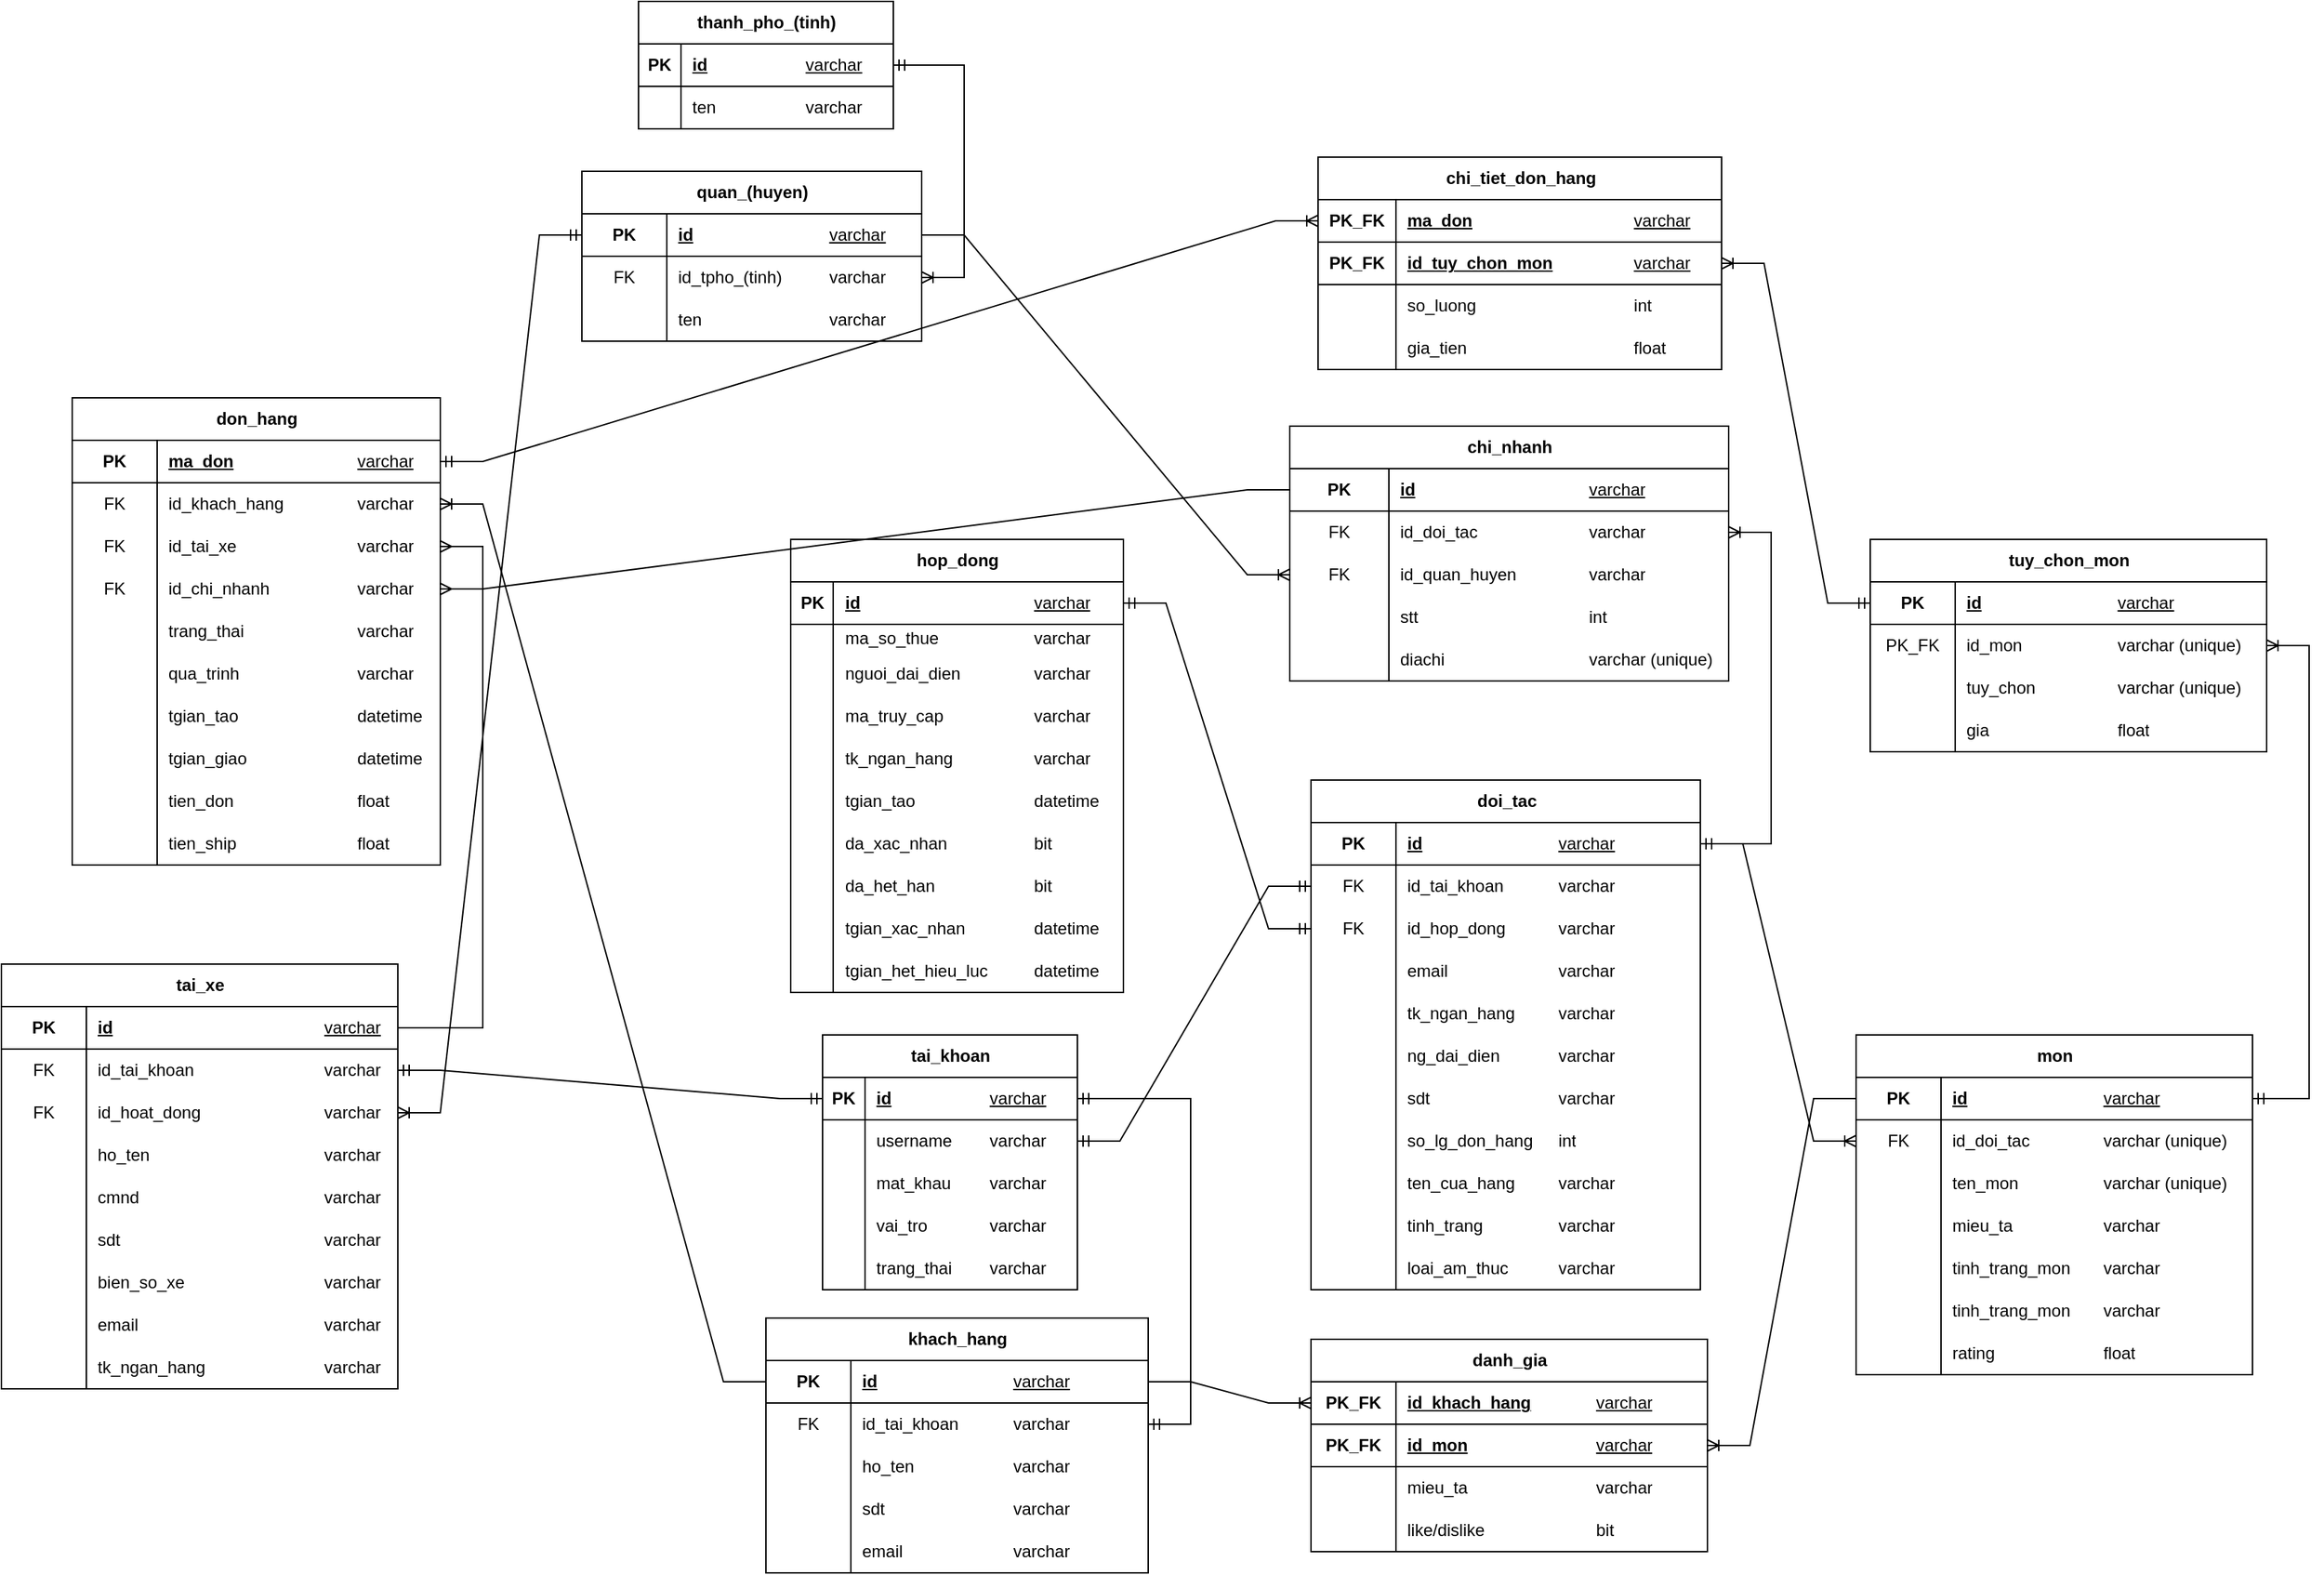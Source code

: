 <mxfile version="21.0.6" type="device"><diagram name="Page-1" id="ciMQN8YjVKGDeeMns4Cf"><mxGraphModel dx="2085" dy="1735" grid="1" gridSize="10" guides="1" tooltips="1" connect="1" arrows="1" fold="1" page="1" pageScale="1" pageWidth="850" pageHeight="1100" math="0" shadow="0"><root><mxCell id="0"/><mxCell id="1" parent="0"/><mxCell id="TjMXVjULOWDsHT6TVXPV-1" value="tai_khoan" style="shape=table;startSize=30;container=1;collapsible=1;childLayout=tableLayout;fixedRows=1;rowLines=0;fontStyle=1;align=center;resizeLast=1;html=1;" parent="1" vertex="1"><mxGeometry x="-20" y="130" width="180" height="180" as="geometry"/></mxCell><mxCell id="TjMXVjULOWDsHT6TVXPV-2" value="" style="shape=tableRow;horizontal=0;startSize=0;swimlaneHead=0;swimlaneBody=0;fillColor=none;collapsible=0;dropTarget=0;points=[[0,0.5],[1,0.5]];portConstraint=eastwest;top=0;left=0;right=0;bottom=1;" parent="TjMXVjULOWDsHT6TVXPV-1" vertex="1"><mxGeometry y="30" width="180" height="30" as="geometry"/></mxCell><mxCell id="TjMXVjULOWDsHT6TVXPV-3" value="PK" style="shape=partialRectangle;connectable=0;fillColor=none;top=0;left=0;bottom=0;right=0;fontStyle=1;overflow=hidden;whiteSpace=wrap;html=1;" parent="TjMXVjULOWDsHT6TVXPV-2" vertex="1"><mxGeometry width="30" height="30" as="geometry"><mxRectangle width="30" height="30" as="alternateBounds"/></mxGeometry></mxCell><mxCell id="TjMXVjULOWDsHT6TVXPV-4" value="id&lt;span style=&quot;white-space: pre;&quot;&gt;&#9;&lt;/span&gt;&lt;span style=&quot;white-space: pre;&quot;&gt;&#9;&lt;/span&gt;&lt;span style=&quot;white-space: pre;&quot;&gt;&#9;&lt;/span&gt;&lt;span style=&quot;font-weight: normal;&quot;&gt;varchar&lt;/span&gt;" style="shape=partialRectangle;connectable=0;fillColor=none;top=0;left=0;bottom=0;right=0;align=left;spacingLeft=6;fontStyle=5;overflow=hidden;whiteSpace=wrap;html=1;" parent="TjMXVjULOWDsHT6TVXPV-2" vertex="1"><mxGeometry x="30" width="150" height="30" as="geometry"><mxRectangle width="150" height="30" as="alternateBounds"/></mxGeometry></mxCell><mxCell id="TjMXVjULOWDsHT6TVXPV-5" value="" style="shape=tableRow;horizontal=0;startSize=0;swimlaneHead=0;swimlaneBody=0;fillColor=none;collapsible=0;dropTarget=0;points=[[0,0.5],[1,0.5]];portConstraint=eastwest;top=0;left=0;right=0;bottom=0;" parent="TjMXVjULOWDsHT6TVXPV-1" vertex="1"><mxGeometry y="60" width="180" height="30" as="geometry"/></mxCell><mxCell id="TjMXVjULOWDsHT6TVXPV-6" value="" style="shape=partialRectangle;connectable=0;fillColor=none;top=0;left=0;bottom=0;right=0;editable=1;overflow=hidden;whiteSpace=wrap;html=1;" parent="TjMXVjULOWDsHT6TVXPV-5" vertex="1"><mxGeometry width="30" height="30" as="geometry"><mxRectangle width="30" height="30" as="alternateBounds"/></mxGeometry></mxCell><mxCell id="TjMXVjULOWDsHT6TVXPV-7" value="username&lt;span style=&quot;white-space: pre;&quot;&gt;&#9;&lt;/span&gt;varchar" style="shape=partialRectangle;connectable=0;fillColor=none;top=0;left=0;bottom=0;right=0;align=left;spacingLeft=6;overflow=hidden;whiteSpace=wrap;html=1;" parent="TjMXVjULOWDsHT6TVXPV-5" vertex="1"><mxGeometry x="30" width="150" height="30" as="geometry"><mxRectangle width="150" height="30" as="alternateBounds"/></mxGeometry></mxCell><mxCell id="TjMXVjULOWDsHT6TVXPV-8" value="" style="shape=tableRow;horizontal=0;startSize=0;swimlaneHead=0;swimlaneBody=0;fillColor=none;collapsible=0;dropTarget=0;points=[[0,0.5],[1,0.5]];portConstraint=eastwest;top=0;left=0;right=0;bottom=0;" parent="TjMXVjULOWDsHT6TVXPV-1" vertex="1"><mxGeometry y="90" width="180" height="30" as="geometry"/></mxCell><mxCell id="TjMXVjULOWDsHT6TVXPV-9" value="" style="shape=partialRectangle;connectable=0;fillColor=none;top=0;left=0;bottom=0;right=0;editable=1;overflow=hidden;whiteSpace=wrap;html=1;" parent="TjMXVjULOWDsHT6TVXPV-8" vertex="1"><mxGeometry width="30" height="30" as="geometry"><mxRectangle width="30" height="30" as="alternateBounds"/></mxGeometry></mxCell><mxCell id="TjMXVjULOWDsHT6TVXPV-10" value="mat_khau&lt;span style=&quot;white-space: pre;&quot;&gt;&#9;&lt;/span&gt;varchar" style="shape=partialRectangle;connectable=0;fillColor=none;top=0;left=0;bottom=0;right=0;align=left;spacingLeft=6;overflow=hidden;whiteSpace=wrap;html=1;" parent="TjMXVjULOWDsHT6TVXPV-8" vertex="1"><mxGeometry x="30" width="150" height="30" as="geometry"><mxRectangle width="150" height="30" as="alternateBounds"/></mxGeometry></mxCell><mxCell id="TjMXVjULOWDsHT6TVXPV-11" value="" style="shape=tableRow;horizontal=0;startSize=0;swimlaneHead=0;swimlaneBody=0;fillColor=none;collapsible=0;dropTarget=0;points=[[0,0.5],[1,0.5]];portConstraint=eastwest;top=0;left=0;right=0;bottom=0;" parent="TjMXVjULOWDsHT6TVXPV-1" vertex="1"><mxGeometry y="120" width="180" height="30" as="geometry"/></mxCell><mxCell id="TjMXVjULOWDsHT6TVXPV-12" value="" style="shape=partialRectangle;connectable=0;fillColor=none;top=0;left=0;bottom=0;right=0;editable=1;overflow=hidden;whiteSpace=wrap;html=1;" parent="TjMXVjULOWDsHT6TVXPV-11" vertex="1"><mxGeometry width="30" height="30" as="geometry"><mxRectangle width="30" height="30" as="alternateBounds"/></mxGeometry></mxCell><mxCell id="TjMXVjULOWDsHT6TVXPV-13" value="vai_tro&lt;span style=&quot;white-space: pre;&quot;&gt;&#9;&lt;/span&gt;&lt;span style=&quot;white-space: pre;&quot;&gt;&#9;&lt;/span&gt;varchar" style="shape=partialRectangle;connectable=0;fillColor=none;top=0;left=0;bottom=0;right=0;align=left;spacingLeft=6;overflow=hidden;whiteSpace=wrap;html=1;" parent="TjMXVjULOWDsHT6TVXPV-11" vertex="1"><mxGeometry x="30" width="150" height="30" as="geometry"><mxRectangle width="150" height="30" as="alternateBounds"/></mxGeometry></mxCell><mxCell id="TjMXVjULOWDsHT6TVXPV-27" value="" style="shape=tableRow;horizontal=0;startSize=0;swimlaneHead=0;swimlaneBody=0;fillColor=none;collapsible=0;dropTarget=0;points=[[0,0.5],[1,0.5]];portConstraint=eastwest;top=0;left=0;right=0;bottom=0;" parent="TjMXVjULOWDsHT6TVXPV-1" vertex="1"><mxGeometry y="150" width="180" height="30" as="geometry"/></mxCell><mxCell id="TjMXVjULOWDsHT6TVXPV-28" value="" style="shape=partialRectangle;connectable=0;fillColor=none;top=0;left=0;bottom=0;right=0;editable=1;overflow=hidden;whiteSpace=wrap;html=1;" parent="TjMXVjULOWDsHT6TVXPV-27" vertex="1"><mxGeometry width="30" height="30" as="geometry"><mxRectangle width="30" height="30" as="alternateBounds"/></mxGeometry></mxCell><mxCell id="TjMXVjULOWDsHT6TVXPV-29" value="trang_thai&lt;span style=&quot;white-space: pre;&quot;&gt;&#9;&lt;/span&gt;varchar" style="shape=partialRectangle;connectable=0;fillColor=none;top=0;left=0;bottom=0;right=0;align=left;spacingLeft=6;overflow=hidden;whiteSpace=wrap;html=1;" parent="TjMXVjULOWDsHT6TVXPV-27" vertex="1"><mxGeometry x="30" width="150" height="30" as="geometry"><mxRectangle width="150" height="30" as="alternateBounds"/></mxGeometry></mxCell><mxCell id="TjMXVjULOWDsHT6TVXPV-31" value="doi_tac" style="shape=table;startSize=30;container=1;collapsible=1;childLayout=tableLayout;fixedRows=1;rowLines=0;fontStyle=1;align=center;resizeLast=1;html=1;" parent="1" vertex="1"><mxGeometry x="325" y="-50" width="275" height="360" as="geometry"/></mxCell><mxCell id="TjMXVjULOWDsHT6TVXPV-32" value="" style="shape=tableRow;horizontal=0;startSize=0;swimlaneHead=0;swimlaneBody=0;fillColor=none;collapsible=0;dropTarget=0;points=[[0,0.5],[1,0.5]];portConstraint=eastwest;top=0;left=0;right=0;bottom=1;" parent="TjMXVjULOWDsHT6TVXPV-31" vertex="1"><mxGeometry y="30" width="275" height="30" as="geometry"/></mxCell><mxCell id="TjMXVjULOWDsHT6TVXPV-33" value="PK" style="shape=partialRectangle;connectable=0;fillColor=none;top=0;left=0;bottom=0;right=0;fontStyle=1;overflow=hidden;whiteSpace=wrap;html=1;" parent="TjMXVjULOWDsHT6TVXPV-32" vertex="1"><mxGeometry width="60" height="30" as="geometry"><mxRectangle width="60" height="30" as="alternateBounds"/></mxGeometry></mxCell><mxCell id="TjMXVjULOWDsHT6TVXPV-34" value="id&lt;span style=&quot;white-space: pre;&quot;&gt;&#9;&lt;/span&gt;&lt;span style=&quot;white-space: pre;&quot;&gt;&#9;&lt;/span&gt;&lt;span style=&quot;white-space: pre;&quot;&gt;&#9;&lt;span style=&quot;white-space: pre;&quot;&gt;&#9;&lt;/span&gt;&lt;/span&gt;&lt;span style=&quot;font-weight: normal;&quot;&gt;varchar&lt;/span&gt;" style="shape=partialRectangle;connectable=0;fillColor=none;top=0;left=0;bottom=0;right=0;align=left;spacingLeft=6;fontStyle=5;overflow=hidden;whiteSpace=wrap;html=1;" parent="TjMXVjULOWDsHT6TVXPV-32" vertex="1"><mxGeometry x="60" width="215" height="30" as="geometry"><mxRectangle width="215" height="30" as="alternateBounds"/></mxGeometry></mxCell><mxCell id="TjMXVjULOWDsHT6TVXPV-35" value="" style="shape=tableRow;horizontal=0;startSize=0;swimlaneHead=0;swimlaneBody=0;fillColor=none;collapsible=0;dropTarget=0;points=[[0,0.5],[1,0.5]];portConstraint=eastwest;top=0;left=0;right=0;bottom=0;" parent="TjMXVjULOWDsHT6TVXPV-31" vertex="1"><mxGeometry y="60" width="275" height="30" as="geometry"/></mxCell><mxCell id="TjMXVjULOWDsHT6TVXPV-36" value="FK" style="shape=partialRectangle;connectable=0;fillColor=none;top=0;left=0;bottom=0;right=0;editable=1;overflow=hidden;whiteSpace=wrap;html=1;" parent="TjMXVjULOWDsHT6TVXPV-35" vertex="1"><mxGeometry width="60" height="30" as="geometry"><mxRectangle width="60" height="30" as="alternateBounds"/></mxGeometry></mxCell><mxCell id="TjMXVjULOWDsHT6TVXPV-37" value="id_tai_khoan&lt;span style=&quot;white-space: pre;&quot;&gt;&#9;&lt;/span&gt;&lt;span style=&quot;white-space: pre;&quot;&gt;&#9;&lt;/span&gt;varchar" style="shape=partialRectangle;connectable=0;fillColor=none;top=0;left=0;bottom=0;right=0;align=left;spacingLeft=6;overflow=hidden;whiteSpace=wrap;html=1;" parent="TjMXVjULOWDsHT6TVXPV-35" vertex="1"><mxGeometry x="60" width="215" height="30" as="geometry"><mxRectangle width="215" height="30" as="alternateBounds"/></mxGeometry></mxCell><mxCell id="QiZA_AMdcrokGGJBrMfG-25" value="" style="shape=tableRow;horizontal=0;startSize=0;swimlaneHead=0;swimlaneBody=0;fillColor=none;collapsible=0;dropTarget=0;points=[[0,0.5],[1,0.5]];portConstraint=eastwest;top=0;left=0;right=0;bottom=0;" parent="TjMXVjULOWDsHT6TVXPV-31" vertex="1"><mxGeometry y="90" width="275" height="30" as="geometry"/></mxCell><mxCell id="QiZA_AMdcrokGGJBrMfG-26" value="FK" style="shape=partialRectangle;connectable=0;fillColor=none;top=0;left=0;bottom=0;right=0;editable=1;overflow=hidden;whiteSpace=wrap;html=1;" parent="QiZA_AMdcrokGGJBrMfG-25" vertex="1"><mxGeometry width="60" height="30" as="geometry"><mxRectangle width="60" height="30" as="alternateBounds"/></mxGeometry></mxCell><mxCell id="QiZA_AMdcrokGGJBrMfG-27" value="id_hop_dong&lt;span style=&quot;white-space: pre;&quot;&gt;&#9;&lt;/span&gt;&lt;span style=&quot;white-space: pre;&quot;&gt;&#9;&lt;/span&gt;varchar" style="shape=partialRectangle;connectable=0;fillColor=none;top=0;left=0;bottom=0;right=0;align=left;spacingLeft=6;overflow=hidden;whiteSpace=wrap;html=1;" parent="QiZA_AMdcrokGGJBrMfG-25" vertex="1"><mxGeometry x="60" width="215" height="30" as="geometry"><mxRectangle width="215" height="30" as="alternateBounds"/></mxGeometry></mxCell><mxCell id="TjMXVjULOWDsHT6TVXPV-38" value="" style="shape=tableRow;horizontal=0;startSize=0;swimlaneHead=0;swimlaneBody=0;fillColor=none;collapsible=0;dropTarget=0;points=[[0,0.5],[1,0.5]];portConstraint=eastwest;top=0;left=0;right=0;bottom=0;" parent="TjMXVjULOWDsHT6TVXPV-31" vertex="1"><mxGeometry y="120" width="275" height="30" as="geometry"/></mxCell><mxCell id="TjMXVjULOWDsHT6TVXPV-39" value="" style="shape=partialRectangle;connectable=0;fillColor=none;top=0;left=0;bottom=0;right=0;editable=1;overflow=hidden;whiteSpace=wrap;html=1;" parent="TjMXVjULOWDsHT6TVXPV-38" vertex="1"><mxGeometry width="60" height="30" as="geometry"><mxRectangle width="60" height="30" as="alternateBounds"/></mxGeometry></mxCell><mxCell id="TjMXVjULOWDsHT6TVXPV-40" value="email&lt;span style=&quot;white-space: pre;&quot;&gt;&#9;&lt;/span&gt;&lt;span style=&quot;white-space: pre;&quot;&gt;&#9;&lt;span style=&quot;white-space: pre;&quot;&gt;&#9;&lt;/span&gt;&lt;/span&gt;varchar" style="shape=partialRectangle;connectable=0;fillColor=none;top=0;left=0;bottom=0;right=0;align=left;spacingLeft=6;overflow=hidden;whiteSpace=wrap;html=1;" parent="TjMXVjULOWDsHT6TVXPV-38" vertex="1"><mxGeometry x="60" width="215" height="30" as="geometry"><mxRectangle width="215" height="30" as="alternateBounds"/></mxGeometry></mxCell><mxCell id="TjMXVjULOWDsHT6TVXPV-41" value="" style="shape=tableRow;horizontal=0;startSize=0;swimlaneHead=0;swimlaneBody=0;fillColor=none;collapsible=0;dropTarget=0;points=[[0,0.5],[1,0.5]];portConstraint=eastwest;top=0;left=0;right=0;bottom=0;" parent="TjMXVjULOWDsHT6TVXPV-31" vertex="1"><mxGeometry y="150" width="275" height="30" as="geometry"/></mxCell><mxCell id="TjMXVjULOWDsHT6TVXPV-42" value="" style="shape=partialRectangle;connectable=0;fillColor=none;top=0;left=0;bottom=0;right=0;editable=1;overflow=hidden;whiteSpace=wrap;html=1;" parent="TjMXVjULOWDsHT6TVXPV-41" vertex="1"><mxGeometry width="60" height="30" as="geometry"><mxRectangle width="60" height="30" as="alternateBounds"/></mxGeometry></mxCell><mxCell id="TjMXVjULOWDsHT6TVXPV-43" value="tk_ngan_hang&lt;span style=&quot;white-space: pre;&quot;&gt;&#9;&lt;/span&gt;&lt;span style=&quot;white-space: pre;&quot;&gt;&#9;&lt;/span&gt;varchar" style="shape=partialRectangle;connectable=0;fillColor=none;top=0;left=0;bottom=0;right=0;align=left;spacingLeft=6;overflow=hidden;whiteSpace=wrap;html=1;" parent="TjMXVjULOWDsHT6TVXPV-41" vertex="1"><mxGeometry x="60" width="215" height="30" as="geometry"><mxRectangle width="215" height="30" as="alternateBounds"/></mxGeometry></mxCell><mxCell id="TjMXVjULOWDsHT6TVXPV-45" value="" style="shape=tableRow;horizontal=0;startSize=0;swimlaneHead=0;swimlaneBody=0;fillColor=none;collapsible=0;dropTarget=0;points=[[0,0.5],[1,0.5]];portConstraint=eastwest;top=0;left=0;right=0;bottom=0;" parent="TjMXVjULOWDsHT6TVXPV-31" vertex="1"><mxGeometry y="180" width="275" height="30" as="geometry"/></mxCell><mxCell id="TjMXVjULOWDsHT6TVXPV-46" value="" style="shape=partialRectangle;connectable=0;fillColor=none;top=0;left=0;bottom=0;right=0;editable=1;overflow=hidden;whiteSpace=wrap;html=1;" parent="TjMXVjULOWDsHT6TVXPV-45" vertex="1"><mxGeometry width="60" height="30" as="geometry"><mxRectangle width="60" height="30" as="alternateBounds"/></mxGeometry></mxCell><mxCell id="TjMXVjULOWDsHT6TVXPV-47" value="ng_dai_dien&lt;span style=&quot;white-space: pre;&quot;&gt;&#9;&lt;/span&gt;&lt;span style=&quot;white-space: pre;&quot;&gt;&#9;&lt;/span&gt;varchar" style="shape=partialRectangle;connectable=0;fillColor=none;top=0;left=0;bottom=0;right=0;align=left;spacingLeft=6;overflow=hidden;whiteSpace=wrap;html=1;" parent="TjMXVjULOWDsHT6TVXPV-45" vertex="1"><mxGeometry x="60" width="215" height="30" as="geometry"><mxRectangle width="215" height="30" as="alternateBounds"/></mxGeometry></mxCell><mxCell id="TjMXVjULOWDsHT6TVXPV-48" value="" style="shape=tableRow;horizontal=0;startSize=0;swimlaneHead=0;swimlaneBody=0;fillColor=none;collapsible=0;dropTarget=0;points=[[0,0.5],[1,0.5]];portConstraint=eastwest;top=0;left=0;right=0;bottom=0;" parent="TjMXVjULOWDsHT6TVXPV-31" vertex="1"><mxGeometry y="210" width="275" height="30" as="geometry"/></mxCell><mxCell id="TjMXVjULOWDsHT6TVXPV-49" value="" style="shape=partialRectangle;connectable=0;fillColor=none;top=0;left=0;bottom=0;right=0;editable=1;overflow=hidden;whiteSpace=wrap;html=1;" parent="TjMXVjULOWDsHT6TVXPV-48" vertex="1"><mxGeometry width="60" height="30" as="geometry"><mxRectangle width="60" height="30" as="alternateBounds"/></mxGeometry></mxCell><mxCell id="TjMXVjULOWDsHT6TVXPV-50" value="sdt&lt;span style=&quot;white-space: pre;&quot;&gt;&#9;&lt;/span&gt;&lt;span style=&quot;white-space: pre;&quot;&gt;&#9;&lt;/span&gt;&lt;span style=&quot;white-space: pre;&quot;&gt;&#9;&lt;/span&gt;&lt;span style=&quot;white-space: pre;&quot;&gt;&#9;&lt;/span&gt;varchar" style="shape=partialRectangle;connectable=0;fillColor=none;top=0;left=0;bottom=0;right=0;align=left;spacingLeft=6;overflow=hidden;whiteSpace=wrap;html=1;" parent="TjMXVjULOWDsHT6TVXPV-48" vertex="1"><mxGeometry x="60" width="215" height="30" as="geometry"><mxRectangle width="215" height="30" as="alternateBounds"/></mxGeometry></mxCell><mxCell id="TjMXVjULOWDsHT6TVXPV-51" value="" style="shape=tableRow;horizontal=0;startSize=0;swimlaneHead=0;swimlaneBody=0;fillColor=none;collapsible=0;dropTarget=0;points=[[0,0.5],[1,0.5]];portConstraint=eastwest;top=0;left=0;right=0;bottom=0;" parent="TjMXVjULOWDsHT6TVXPV-31" vertex="1"><mxGeometry y="240" width="275" height="30" as="geometry"/></mxCell><mxCell id="TjMXVjULOWDsHT6TVXPV-52" value="" style="shape=partialRectangle;connectable=0;fillColor=none;top=0;left=0;bottom=0;right=0;editable=1;overflow=hidden;whiteSpace=wrap;html=1;" parent="TjMXVjULOWDsHT6TVXPV-51" vertex="1"><mxGeometry width="60" height="30" as="geometry"><mxRectangle width="60" height="30" as="alternateBounds"/></mxGeometry></mxCell><mxCell id="TjMXVjULOWDsHT6TVXPV-53" value="so_lg_don_hang&lt;span style=&quot;white-space: pre;&quot;&gt;&#9;&lt;/span&gt;int" style="shape=partialRectangle;connectable=0;fillColor=none;top=0;left=0;bottom=0;right=0;align=left;spacingLeft=6;overflow=hidden;whiteSpace=wrap;html=1;" parent="TjMXVjULOWDsHT6TVXPV-51" vertex="1"><mxGeometry x="60" width="215" height="30" as="geometry"><mxRectangle width="215" height="30" as="alternateBounds"/></mxGeometry></mxCell><mxCell id="TjMXVjULOWDsHT6TVXPV-54" value="" style="shape=tableRow;horizontal=0;startSize=0;swimlaneHead=0;swimlaneBody=0;fillColor=none;collapsible=0;dropTarget=0;points=[[0,0.5],[1,0.5]];portConstraint=eastwest;top=0;left=0;right=0;bottom=0;" parent="TjMXVjULOWDsHT6TVXPV-31" vertex="1"><mxGeometry y="270" width="275" height="30" as="geometry"/></mxCell><mxCell id="TjMXVjULOWDsHT6TVXPV-55" value="" style="shape=partialRectangle;connectable=0;fillColor=none;top=0;left=0;bottom=0;right=0;editable=1;overflow=hidden;whiteSpace=wrap;html=1;" parent="TjMXVjULOWDsHT6TVXPV-54" vertex="1"><mxGeometry width="60" height="30" as="geometry"><mxRectangle width="60" height="30" as="alternateBounds"/></mxGeometry></mxCell><mxCell id="TjMXVjULOWDsHT6TVXPV-56" value="ten_cua_hang&lt;span style=&quot;white-space: pre;&quot;&gt;&#9;&lt;/span&gt;&lt;span style=&quot;white-space: pre;&quot;&gt;&#9;&lt;/span&gt;varchar" style="shape=partialRectangle;connectable=0;fillColor=none;top=0;left=0;bottom=0;right=0;align=left;spacingLeft=6;overflow=hidden;whiteSpace=wrap;html=1;" parent="TjMXVjULOWDsHT6TVXPV-54" vertex="1"><mxGeometry x="60" width="215" height="30" as="geometry"><mxRectangle width="215" height="30" as="alternateBounds"/></mxGeometry></mxCell><mxCell id="TjMXVjULOWDsHT6TVXPV-57" value="" style="shape=tableRow;horizontal=0;startSize=0;swimlaneHead=0;swimlaneBody=0;fillColor=none;collapsible=0;dropTarget=0;points=[[0,0.5],[1,0.5]];portConstraint=eastwest;top=0;left=0;right=0;bottom=0;" parent="TjMXVjULOWDsHT6TVXPV-31" vertex="1"><mxGeometry y="300" width="275" height="30" as="geometry"/></mxCell><mxCell id="TjMXVjULOWDsHT6TVXPV-58" value="" style="shape=partialRectangle;connectable=0;fillColor=none;top=0;left=0;bottom=0;right=0;editable=1;overflow=hidden;whiteSpace=wrap;html=1;" parent="TjMXVjULOWDsHT6TVXPV-57" vertex="1"><mxGeometry width="60" height="30" as="geometry"><mxRectangle width="60" height="30" as="alternateBounds"/></mxGeometry></mxCell><mxCell id="TjMXVjULOWDsHT6TVXPV-59" value="tinh_trang&lt;span style=&quot;white-space: pre;&quot;&gt;&#9;&lt;/span&gt;&lt;span style=&quot;white-space: pre;&quot;&gt;&#9;&lt;/span&gt;varchar" style="shape=partialRectangle;connectable=0;fillColor=none;top=0;left=0;bottom=0;right=0;align=left;spacingLeft=6;overflow=hidden;whiteSpace=wrap;html=1;" parent="TjMXVjULOWDsHT6TVXPV-57" vertex="1"><mxGeometry x="60" width="215" height="30" as="geometry"><mxRectangle width="215" height="30" as="alternateBounds"/></mxGeometry></mxCell><mxCell id="TjMXVjULOWDsHT6TVXPV-60" value="" style="shape=tableRow;horizontal=0;startSize=0;swimlaneHead=0;swimlaneBody=0;fillColor=none;collapsible=0;dropTarget=0;points=[[0,0.5],[1,0.5]];portConstraint=eastwest;top=0;left=0;right=0;bottom=0;" parent="TjMXVjULOWDsHT6TVXPV-31" vertex="1"><mxGeometry y="330" width="275" height="30" as="geometry"/></mxCell><mxCell id="TjMXVjULOWDsHT6TVXPV-61" value="" style="shape=partialRectangle;connectable=0;fillColor=none;top=0;left=0;bottom=0;right=0;editable=1;overflow=hidden;whiteSpace=wrap;html=1;" parent="TjMXVjULOWDsHT6TVXPV-60" vertex="1"><mxGeometry width="60" height="30" as="geometry"><mxRectangle width="60" height="30" as="alternateBounds"/></mxGeometry></mxCell><mxCell id="TjMXVjULOWDsHT6TVXPV-62" value="loai_am_thuc&lt;span style=&quot;white-space: pre;&quot;&gt;&#9;&lt;/span&gt;&lt;span style=&quot;white-space: pre;&quot;&gt;&#9;&lt;/span&gt;varchar" style="shape=partialRectangle;connectable=0;fillColor=none;top=0;left=0;bottom=0;right=0;align=left;spacingLeft=6;overflow=hidden;whiteSpace=wrap;html=1;" parent="TjMXVjULOWDsHT6TVXPV-60" vertex="1"><mxGeometry x="60" width="215" height="30" as="geometry"><mxRectangle width="215" height="30" as="alternateBounds"/></mxGeometry></mxCell><mxCell id="TjMXVjULOWDsHT6TVXPV-44" value="" style="edgeStyle=entityRelationEdgeStyle;fontSize=12;html=1;endArrow=ERmandOne;startArrow=ERmandOne;rounded=0;exitX=1;exitY=0.5;exitDx=0;exitDy=0;" parent="1" source="TjMXVjULOWDsHT6TVXPV-5" target="TjMXVjULOWDsHT6TVXPV-35" edge="1"><mxGeometry width="100" height="100" relative="1" as="geometry"><mxPoint x="330" y="320" as="sourcePoint"/><mxPoint x="430" y="220" as="targetPoint"/></mxGeometry></mxCell><mxCell id="TjMXVjULOWDsHT6TVXPV-63" value="mon" style="shape=table;startSize=30;container=1;collapsible=1;childLayout=tableLayout;fixedRows=1;rowLines=0;fontStyle=1;align=center;resizeLast=1;html=1;" parent="1" vertex="1"><mxGeometry x="710" y="130" width="280" height="240" as="geometry"/></mxCell><mxCell id="TjMXVjULOWDsHT6TVXPV-64" value="" style="shape=tableRow;horizontal=0;startSize=0;swimlaneHead=0;swimlaneBody=0;fillColor=none;collapsible=0;dropTarget=0;points=[[0,0.5],[1,0.5]];portConstraint=eastwest;top=0;left=0;right=0;bottom=1;" parent="TjMXVjULOWDsHT6TVXPV-63" vertex="1"><mxGeometry y="30" width="280" height="30" as="geometry"/></mxCell><mxCell id="TjMXVjULOWDsHT6TVXPV-65" value="PK" style="shape=partialRectangle;connectable=0;fillColor=none;top=0;left=0;bottom=0;right=0;fontStyle=1;overflow=hidden;whiteSpace=wrap;html=1;" parent="TjMXVjULOWDsHT6TVXPV-64" vertex="1"><mxGeometry width="60" height="30" as="geometry"><mxRectangle width="60" height="30" as="alternateBounds"/></mxGeometry></mxCell><mxCell id="TjMXVjULOWDsHT6TVXPV-66" value="id&lt;span style=&quot;white-space: pre;&quot;&gt;&#9;&lt;/span&gt;&lt;span style=&quot;white-space: pre;&quot;&gt;&#9;&lt;/span&gt;&lt;span style=&quot;white-space: pre;&quot;&gt;&#9;&lt;/span&gt;&lt;span style=&quot;white-space: pre;&quot;&gt;&#9;&lt;/span&gt;&lt;span style=&quot;font-weight: normal;&quot;&gt;varchar&lt;/span&gt;" style="shape=partialRectangle;connectable=0;fillColor=none;top=0;left=0;bottom=0;right=0;align=left;spacingLeft=6;fontStyle=5;overflow=hidden;whiteSpace=wrap;html=1;" parent="TjMXVjULOWDsHT6TVXPV-64" vertex="1"><mxGeometry x="60" width="220" height="30" as="geometry"><mxRectangle width="220" height="30" as="alternateBounds"/></mxGeometry></mxCell><mxCell id="TjMXVjULOWDsHT6TVXPV-67" value="" style="shape=tableRow;horizontal=0;startSize=0;swimlaneHead=0;swimlaneBody=0;fillColor=none;collapsible=0;dropTarget=0;points=[[0,0.5],[1,0.5]];portConstraint=eastwest;top=0;left=0;right=0;bottom=0;" parent="TjMXVjULOWDsHT6TVXPV-63" vertex="1"><mxGeometry y="60" width="280" height="30" as="geometry"/></mxCell><mxCell id="TjMXVjULOWDsHT6TVXPV-68" value="FK" style="shape=partialRectangle;connectable=0;fillColor=none;top=0;left=0;bottom=0;right=0;editable=1;overflow=hidden;whiteSpace=wrap;html=1;" parent="TjMXVjULOWDsHT6TVXPV-67" vertex="1"><mxGeometry width="60" height="30" as="geometry"><mxRectangle width="60" height="30" as="alternateBounds"/></mxGeometry></mxCell><mxCell id="TjMXVjULOWDsHT6TVXPV-69" value="id_doi_tac&lt;span style=&quot;white-space: pre;&quot;&gt;&#9;&lt;/span&gt;&lt;span style=&quot;white-space: pre;&quot;&gt;&#9;&lt;/span&gt;varchar (unique)" style="shape=partialRectangle;connectable=0;fillColor=none;top=0;left=0;bottom=0;right=0;align=left;spacingLeft=6;overflow=hidden;whiteSpace=wrap;html=1;" parent="TjMXVjULOWDsHT6TVXPV-67" vertex="1"><mxGeometry x="60" width="220" height="30" as="geometry"><mxRectangle width="220" height="30" as="alternateBounds"/></mxGeometry></mxCell><mxCell id="QiZA_AMdcrokGGJBrMfG-28" value="" style="shape=tableRow;horizontal=0;startSize=0;swimlaneHead=0;swimlaneBody=0;fillColor=none;collapsible=0;dropTarget=0;points=[[0,0.5],[1,0.5]];portConstraint=eastwest;top=0;left=0;right=0;bottom=0;" parent="TjMXVjULOWDsHT6TVXPV-63" vertex="1"><mxGeometry y="90" width="280" height="30" as="geometry"/></mxCell><mxCell id="QiZA_AMdcrokGGJBrMfG-29" value="" style="shape=partialRectangle;connectable=0;fillColor=none;top=0;left=0;bottom=0;right=0;editable=1;overflow=hidden;whiteSpace=wrap;html=1;" parent="QiZA_AMdcrokGGJBrMfG-28" vertex="1"><mxGeometry width="60" height="30" as="geometry"><mxRectangle width="60" height="30" as="alternateBounds"/></mxGeometry></mxCell><mxCell id="QiZA_AMdcrokGGJBrMfG-30" value="ten_mon&lt;span style=&quot;white-space: pre;&quot;&gt;&#9;&lt;/span&gt;&lt;span style=&quot;white-space: pre;&quot;&gt;&#9;&lt;/span&gt;&lt;span style=&quot;white-space: pre;&quot;&gt;&#9;&lt;/span&gt;varchar (unique)" style="shape=partialRectangle;connectable=0;fillColor=none;top=0;left=0;bottom=0;right=0;align=left;spacingLeft=6;overflow=hidden;whiteSpace=wrap;html=1;" parent="QiZA_AMdcrokGGJBrMfG-28" vertex="1"><mxGeometry x="60" width="220" height="30" as="geometry"><mxRectangle width="220" height="30" as="alternateBounds"/></mxGeometry></mxCell><mxCell id="TjMXVjULOWDsHT6TVXPV-70" value="" style="shape=tableRow;horizontal=0;startSize=0;swimlaneHead=0;swimlaneBody=0;fillColor=none;collapsible=0;dropTarget=0;points=[[0,0.5],[1,0.5]];portConstraint=eastwest;top=0;left=0;right=0;bottom=0;" parent="TjMXVjULOWDsHT6TVXPV-63" vertex="1"><mxGeometry y="120" width="280" height="30" as="geometry"/></mxCell><mxCell id="TjMXVjULOWDsHT6TVXPV-71" value="" style="shape=partialRectangle;connectable=0;fillColor=none;top=0;left=0;bottom=0;right=0;editable=1;overflow=hidden;whiteSpace=wrap;html=1;" parent="TjMXVjULOWDsHT6TVXPV-70" vertex="1"><mxGeometry width="60" height="30" as="geometry"><mxRectangle width="60" height="30" as="alternateBounds"/></mxGeometry></mxCell><mxCell id="TjMXVjULOWDsHT6TVXPV-72" value="mieu_ta&lt;span style=&quot;white-space: pre;&quot;&gt;&#9;&lt;/span&gt;&lt;span style=&quot;white-space: pre;&quot;&gt;&#9;&lt;/span&gt;&lt;span style=&quot;white-space: pre;&quot;&gt;&#9;&lt;/span&gt;varchar" style="shape=partialRectangle;connectable=0;fillColor=none;top=0;left=0;bottom=0;right=0;align=left;spacingLeft=6;overflow=hidden;whiteSpace=wrap;html=1;" parent="TjMXVjULOWDsHT6TVXPV-70" vertex="1"><mxGeometry x="60" width="220" height="30" as="geometry"><mxRectangle width="220" height="30" as="alternateBounds"/></mxGeometry></mxCell><mxCell id="TjMXVjULOWDsHT6TVXPV-73" value="" style="shape=tableRow;horizontal=0;startSize=0;swimlaneHead=0;swimlaneBody=0;fillColor=none;collapsible=0;dropTarget=0;points=[[0,0.5],[1,0.5]];portConstraint=eastwest;top=0;left=0;right=0;bottom=0;" parent="TjMXVjULOWDsHT6TVXPV-63" vertex="1"><mxGeometry y="150" width="280" height="30" as="geometry"/></mxCell><mxCell id="TjMXVjULOWDsHT6TVXPV-74" value="" style="shape=partialRectangle;connectable=0;fillColor=none;top=0;left=0;bottom=0;right=0;editable=1;overflow=hidden;whiteSpace=wrap;html=1;" parent="TjMXVjULOWDsHT6TVXPV-73" vertex="1"><mxGeometry width="60" height="30" as="geometry"><mxRectangle width="60" height="30" as="alternateBounds"/></mxGeometry></mxCell><mxCell id="TjMXVjULOWDsHT6TVXPV-75" value="tinh_trang_mon&lt;span style=&quot;white-space: pre;&quot;&gt;&#9;&lt;/span&gt;varchar" style="shape=partialRectangle;connectable=0;fillColor=none;top=0;left=0;bottom=0;right=0;align=left;spacingLeft=6;overflow=hidden;whiteSpace=wrap;html=1;" parent="TjMXVjULOWDsHT6TVXPV-73" vertex="1"><mxGeometry x="60" width="220" height="30" as="geometry"><mxRectangle width="220" height="30" as="alternateBounds"/></mxGeometry></mxCell><mxCell id="TjMXVjULOWDsHT6TVXPV-76" value="" style="shape=tableRow;horizontal=0;startSize=0;swimlaneHead=0;swimlaneBody=0;fillColor=none;collapsible=0;dropTarget=0;points=[[0,0.5],[1,0.5]];portConstraint=eastwest;top=0;left=0;right=0;bottom=0;" parent="TjMXVjULOWDsHT6TVXPV-63" vertex="1"><mxGeometry y="180" width="280" height="30" as="geometry"/></mxCell><mxCell id="TjMXVjULOWDsHT6TVXPV-77" value="" style="shape=partialRectangle;connectable=0;fillColor=none;top=0;left=0;bottom=0;right=0;editable=1;overflow=hidden;whiteSpace=wrap;html=1;" parent="TjMXVjULOWDsHT6TVXPV-76" vertex="1"><mxGeometry width="60" height="30" as="geometry"><mxRectangle width="60" height="30" as="alternateBounds"/></mxGeometry></mxCell><mxCell id="TjMXVjULOWDsHT6TVXPV-78" value="tinh_trang_mon&lt;span style=&quot;white-space: pre;&quot;&gt;&#9;&lt;/span&gt;varchar" style="shape=partialRectangle;connectable=0;fillColor=none;top=0;left=0;bottom=0;right=0;align=left;spacingLeft=6;overflow=hidden;whiteSpace=wrap;html=1;" parent="TjMXVjULOWDsHT6TVXPV-76" vertex="1"><mxGeometry x="60" width="220" height="30" as="geometry"><mxRectangle width="220" height="30" as="alternateBounds"/></mxGeometry></mxCell><mxCell id="TjMXVjULOWDsHT6TVXPV-79" value="" style="shape=tableRow;horizontal=0;startSize=0;swimlaneHead=0;swimlaneBody=0;fillColor=none;collapsible=0;dropTarget=0;points=[[0,0.5],[1,0.5]];portConstraint=eastwest;top=0;left=0;right=0;bottom=0;" parent="TjMXVjULOWDsHT6TVXPV-63" vertex="1"><mxGeometry y="210" width="280" height="30" as="geometry"/></mxCell><mxCell id="TjMXVjULOWDsHT6TVXPV-80" value="" style="shape=partialRectangle;connectable=0;fillColor=none;top=0;left=0;bottom=0;right=0;editable=1;overflow=hidden;whiteSpace=wrap;html=1;" parent="TjMXVjULOWDsHT6TVXPV-79" vertex="1"><mxGeometry width="60" height="30" as="geometry"><mxRectangle width="60" height="30" as="alternateBounds"/></mxGeometry></mxCell><mxCell id="TjMXVjULOWDsHT6TVXPV-81" value="rating&lt;span style=&quot;white-space: pre;&quot;&gt;&#9;&lt;/span&gt;&lt;span style=&quot;white-space: pre;&quot;&gt;&#9;&lt;/span&gt;&lt;span style=&quot;white-space: pre;&quot;&gt;&#9;&lt;/span&gt;float" style="shape=partialRectangle;connectable=0;fillColor=none;top=0;left=0;bottom=0;right=0;align=left;spacingLeft=6;overflow=hidden;whiteSpace=wrap;html=1;" parent="TjMXVjULOWDsHT6TVXPV-79" vertex="1"><mxGeometry x="60" width="220" height="30" as="geometry"><mxRectangle width="220" height="30" as="alternateBounds"/></mxGeometry></mxCell><mxCell id="TjMXVjULOWDsHT6TVXPV-82" value="tuy_chon_mon" style="shape=table;startSize=30;container=1;collapsible=1;childLayout=tableLayout;fixedRows=1;rowLines=0;fontStyle=1;align=center;resizeLast=1;html=1;" parent="1" vertex="1"><mxGeometry x="720" y="-220" width="280" height="150" as="geometry"/></mxCell><mxCell id="TjMXVjULOWDsHT6TVXPV-83" value="" style="shape=tableRow;horizontal=0;startSize=0;swimlaneHead=0;swimlaneBody=0;fillColor=none;collapsible=0;dropTarget=0;points=[[0,0.5],[1,0.5]];portConstraint=eastwest;top=0;left=0;right=0;bottom=1;" parent="TjMXVjULOWDsHT6TVXPV-82" vertex="1"><mxGeometry y="30" width="280" height="30" as="geometry"/></mxCell><mxCell id="TjMXVjULOWDsHT6TVXPV-84" value="PK" style="shape=partialRectangle;connectable=0;fillColor=none;top=0;left=0;bottom=0;right=0;fontStyle=1;overflow=hidden;whiteSpace=wrap;html=1;" parent="TjMXVjULOWDsHT6TVXPV-83" vertex="1"><mxGeometry width="60" height="30" as="geometry"><mxRectangle width="60" height="30" as="alternateBounds"/></mxGeometry></mxCell><mxCell id="TjMXVjULOWDsHT6TVXPV-85" value="id&lt;span style=&quot;white-space: pre;&quot;&gt;&#9;&lt;/span&gt;&lt;span style=&quot;white-space: pre;&quot;&gt;&#9;&lt;/span&gt;&lt;span style=&quot;white-space: pre;&quot;&gt;&#9;&lt;/span&gt;&lt;span style=&quot;white-space: pre;&quot;&gt;&#9;&lt;/span&gt;&lt;span style=&quot;font-weight: normal;&quot;&gt;varchar&lt;/span&gt;" style="shape=partialRectangle;connectable=0;fillColor=none;top=0;left=0;bottom=0;right=0;align=left;spacingLeft=6;fontStyle=5;overflow=hidden;whiteSpace=wrap;html=1;" parent="TjMXVjULOWDsHT6TVXPV-83" vertex="1"><mxGeometry x="60" width="220" height="30" as="geometry"><mxRectangle width="220" height="30" as="alternateBounds"/></mxGeometry></mxCell><mxCell id="TjMXVjULOWDsHT6TVXPV-86" value="" style="shape=tableRow;horizontal=0;startSize=0;swimlaneHead=0;swimlaneBody=0;fillColor=none;collapsible=0;dropTarget=0;points=[[0,0.5],[1,0.5]];portConstraint=eastwest;top=0;left=0;right=0;bottom=0;" parent="TjMXVjULOWDsHT6TVXPV-82" vertex="1"><mxGeometry y="60" width="280" height="30" as="geometry"/></mxCell><mxCell id="TjMXVjULOWDsHT6TVXPV-87" value="PK_FK" style="shape=partialRectangle;connectable=0;fillColor=none;top=0;left=0;bottom=0;right=0;editable=1;overflow=hidden;whiteSpace=wrap;html=1;" parent="TjMXVjULOWDsHT6TVXPV-86" vertex="1"><mxGeometry width="60" height="30" as="geometry"><mxRectangle width="60" height="30" as="alternateBounds"/></mxGeometry></mxCell><mxCell id="TjMXVjULOWDsHT6TVXPV-88" value="id_mon&lt;span style=&quot;white-space: pre;&quot;&gt;&#9;&lt;/span&gt;&lt;span style=&quot;white-space: pre;&quot;&gt;&#9;&lt;/span&gt;&lt;span style=&quot;white-space: pre;&quot;&gt;&#9;&lt;/span&gt;varchar (unique)" style="shape=partialRectangle;connectable=0;fillColor=none;top=0;left=0;bottom=0;right=0;align=left;spacingLeft=6;overflow=hidden;whiteSpace=wrap;html=1;" parent="TjMXVjULOWDsHT6TVXPV-86" vertex="1"><mxGeometry x="60" width="220" height="30" as="geometry"><mxRectangle width="220" height="30" as="alternateBounds"/></mxGeometry></mxCell><mxCell id="QiZA_AMdcrokGGJBrMfG-31" value="" style="shape=tableRow;horizontal=0;startSize=0;swimlaneHead=0;swimlaneBody=0;fillColor=none;collapsible=0;dropTarget=0;points=[[0,0.5],[1,0.5]];portConstraint=eastwest;top=0;left=0;right=0;bottom=0;" parent="TjMXVjULOWDsHT6TVXPV-82" vertex="1"><mxGeometry y="90" width="280" height="30" as="geometry"/></mxCell><mxCell id="QiZA_AMdcrokGGJBrMfG-32" value="" style="shape=partialRectangle;connectable=0;fillColor=none;top=0;left=0;bottom=0;right=0;editable=1;overflow=hidden;whiteSpace=wrap;html=1;" parent="QiZA_AMdcrokGGJBrMfG-31" vertex="1"><mxGeometry width="60" height="30" as="geometry"><mxRectangle width="60" height="30" as="alternateBounds"/></mxGeometry></mxCell><mxCell id="QiZA_AMdcrokGGJBrMfG-33" value="tuy_chon&lt;span style=&quot;white-space: pre;&quot;&gt;&#9;&lt;/span&gt;&lt;span style=&quot;white-space: pre;&quot;&gt;&#9;&lt;/span&gt;&lt;span style=&quot;white-space: pre;&quot;&gt;&#9;&lt;/span&gt;varchar (unique)" style="shape=partialRectangle;connectable=0;fillColor=none;top=0;left=0;bottom=0;right=0;align=left;spacingLeft=6;overflow=hidden;whiteSpace=wrap;html=1;" parent="QiZA_AMdcrokGGJBrMfG-31" vertex="1"><mxGeometry x="60" width="220" height="30" as="geometry"><mxRectangle width="220" height="30" as="alternateBounds"/></mxGeometry></mxCell><mxCell id="TjMXVjULOWDsHT6TVXPV-89" value="" style="shape=tableRow;horizontal=0;startSize=0;swimlaneHead=0;swimlaneBody=0;fillColor=none;collapsible=0;dropTarget=0;points=[[0,0.5],[1,0.5]];portConstraint=eastwest;top=0;left=0;right=0;bottom=0;" parent="TjMXVjULOWDsHT6TVXPV-82" vertex="1"><mxGeometry y="120" width="280" height="30" as="geometry"/></mxCell><mxCell id="TjMXVjULOWDsHT6TVXPV-90" value="" style="shape=partialRectangle;connectable=0;fillColor=none;top=0;left=0;bottom=0;right=0;editable=1;overflow=hidden;whiteSpace=wrap;html=1;" parent="TjMXVjULOWDsHT6TVXPV-89" vertex="1"><mxGeometry width="60" height="30" as="geometry"><mxRectangle width="60" height="30" as="alternateBounds"/></mxGeometry></mxCell><mxCell id="TjMXVjULOWDsHT6TVXPV-91" value="gia&lt;span style=&quot;white-space: pre;&quot;&gt;&#9;&lt;/span&gt;&lt;span style=&quot;white-space: pre;&quot;&gt;&#9;&lt;/span&gt;&lt;span style=&quot;white-space: pre;&quot;&gt;&#9;&lt;/span&gt;&lt;span style=&quot;white-space: pre;&quot;&gt;&#9;&lt;/span&gt;float" style="shape=partialRectangle;connectable=0;fillColor=none;top=0;left=0;bottom=0;right=0;align=left;spacingLeft=6;overflow=hidden;whiteSpace=wrap;html=1;" parent="TjMXVjULOWDsHT6TVXPV-89" vertex="1"><mxGeometry x="60" width="220" height="30" as="geometry"><mxRectangle width="220" height="30" as="alternateBounds"/></mxGeometry></mxCell><mxCell id="TjMXVjULOWDsHT6TVXPV-102" value="" style="edgeStyle=entityRelationEdgeStyle;fontSize=12;html=1;endArrow=ERoneToMany;startArrow=ERmandOne;rounded=0;" parent="1" source="TjMXVjULOWDsHT6TVXPV-64" target="TjMXVjULOWDsHT6TVXPV-86" edge="1"><mxGeometry width="100" height="100" relative="1" as="geometry"><mxPoint x="850" y="310" as="sourcePoint"/><mxPoint x="950" y="210" as="targetPoint"/></mxGeometry></mxCell><mxCell id="TjMXVjULOWDsHT6TVXPV-106" value="" style="edgeStyle=entityRelationEdgeStyle;fontSize=12;html=1;endArrow=ERoneToMany;startArrow=ERmandOne;rounded=0;" parent="1" source="TjMXVjULOWDsHT6TVXPV-32" target="TjMXVjULOWDsHT6TVXPV-67" edge="1"><mxGeometry width="100" height="100" relative="1" as="geometry"><mxPoint x="840" y="175" as="sourcePoint"/><mxPoint x="940" y="205" as="targetPoint"/></mxGeometry></mxCell><mxCell id="TjMXVjULOWDsHT6TVXPV-107" value="khach_hang" style="shape=table;startSize=30;container=1;collapsible=1;childLayout=tableLayout;fixedRows=1;rowLines=0;fontStyle=1;align=center;resizeLast=1;html=1;" parent="1" vertex="1"><mxGeometry x="-60" y="330" width="270" height="180" as="geometry"/></mxCell><mxCell id="TjMXVjULOWDsHT6TVXPV-108" value="" style="shape=tableRow;horizontal=0;startSize=0;swimlaneHead=0;swimlaneBody=0;fillColor=none;collapsible=0;dropTarget=0;points=[[0,0.5],[1,0.5]];portConstraint=eastwest;top=0;left=0;right=0;bottom=1;" parent="TjMXVjULOWDsHT6TVXPV-107" vertex="1"><mxGeometry y="30" width="270" height="30" as="geometry"/></mxCell><mxCell id="TjMXVjULOWDsHT6TVXPV-109" value="PK" style="shape=partialRectangle;connectable=0;fillColor=none;top=0;left=0;bottom=0;right=0;fontStyle=1;overflow=hidden;whiteSpace=wrap;html=1;" parent="TjMXVjULOWDsHT6TVXPV-108" vertex="1"><mxGeometry width="60" height="30" as="geometry"><mxRectangle width="60" height="30" as="alternateBounds"/></mxGeometry></mxCell><mxCell id="TjMXVjULOWDsHT6TVXPV-110" value="id&lt;span style=&quot;white-space: pre;&quot;&gt;&#9;&lt;/span&gt;&lt;span style=&quot;white-space: pre;&quot;&gt;&#9;&lt;/span&gt;&lt;span style=&quot;white-space: pre;&quot;&gt;&#9;&lt;/span&gt;&lt;span style=&quot;white-space: pre;&quot;&gt;&#9;&lt;/span&gt;&lt;span style=&quot;font-weight: normal;&quot;&gt;varchar&lt;/span&gt;" style="shape=partialRectangle;connectable=0;fillColor=none;top=0;left=0;bottom=0;right=0;align=left;spacingLeft=6;fontStyle=5;overflow=hidden;whiteSpace=wrap;html=1;" parent="TjMXVjULOWDsHT6TVXPV-108" vertex="1"><mxGeometry x="60" width="210" height="30" as="geometry"><mxRectangle width="210" height="30" as="alternateBounds"/></mxGeometry></mxCell><mxCell id="TjMXVjULOWDsHT6TVXPV-111" value="" style="shape=tableRow;horizontal=0;startSize=0;swimlaneHead=0;swimlaneBody=0;fillColor=none;collapsible=0;dropTarget=0;points=[[0,0.5],[1,0.5]];portConstraint=eastwest;top=0;left=0;right=0;bottom=0;" parent="TjMXVjULOWDsHT6TVXPV-107" vertex="1"><mxGeometry y="60" width="270" height="30" as="geometry"/></mxCell><mxCell id="TjMXVjULOWDsHT6TVXPV-112" value="FK" style="shape=partialRectangle;connectable=0;fillColor=none;top=0;left=0;bottom=0;right=0;editable=1;overflow=hidden;whiteSpace=wrap;html=1;" parent="TjMXVjULOWDsHT6TVXPV-111" vertex="1"><mxGeometry width="60" height="30" as="geometry"><mxRectangle width="60" height="30" as="alternateBounds"/></mxGeometry></mxCell><mxCell id="TjMXVjULOWDsHT6TVXPV-113" value="id_tai_khoan&lt;span style=&quot;white-space: pre;&quot;&gt;&#9;&lt;/span&gt;&lt;span style=&quot;white-space: pre;&quot;&gt;&#9;&lt;/span&gt;varchar" style="shape=partialRectangle;connectable=0;fillColor=none;top=0;left=0;bottom=0;right=0;align=left;spacingLeft=6;overflow=hidden;whiteSpace=wrap;html=1;" parent="TjMXVjULOWDsHT6TVXPV-111" vertex="1"><mxGeometry x="60" width="210" height="30" as="geometry"><mxRectangle width="210" height="30" as="alternateBounds"/></mxGeometry></mxCell><mxCell id="QiZA_AMdcrokGGJBrMfG-22" value="" style="shape=tableRow;horizontal=0;startSize=0;swimlaneHead=0;swimlaneBody=0;fillColor=none;collapsible=0;dropTarget=0;points=[[0,0.5],[1,0.5]];portConstraint=eastwest;top=0;left=0;right=0;bottom=0;" parent="TjMXVjULOWDsHT6TVXPV-107" vertex="1"><mxGeometry y="90" width="270" height="30" as="geometry"/></mxCell><mxCell id="QiZA_AMdcrokGGJBrMfG-23" value="" style="shape=partialRectangle;connectable=0;fillColor=none;top=0;left=0;bottom=0;right=0;editable=1;overflow=hidden;whiteSpace=wrap;html=1;" parent="QiZA_AMdcrokGGJBrMfG-22" vertex="1"><mxGeometry width="60" height="30" as="geometry"><mxRectangle width="60" height="30" as="alternateBounds"/></mxGeometry></mxCell><mxCell id="QiZA_AMdcrokGGJBrMfG-24" value="ho_ten&lt;span style=&quot;white-space: pre;&quot;&gt;&#9;&lt;/span&gt;&lt;span style=&quot;white-space: pre;&quot;&gt;&#9;&lt;/span&gt;&lt;span style=&quot;white-space: pre;&quot;&gt;&#9;&lt;/span&gt;varchar" style="shape=partialRectangle;connectable=0;fillColor=none;top=0;left=0;bottom=0;right=0;align=left;spacingLeft=6;overflow=hidden;whiteSpace=wrap;html=1;" parent="QiZA_AMdcrokGGJBrMfG-22" vertex="1"><mxGeometry x="60" width="210" height="30" as="geometry"><mxRectangle width="210" height="30" as="alternateBounds"/></mxGeometry></mxCell><mxCell id="TjMXVjULOWDsHT6TVXPV-114" value="" style="shape=tableRow;horizontal=0;startSize=0;swimlaneHead=0;swimlaneBody=0;fillColor=none;collapsible=0;dropTarget=0;points=[[0,0.5],[1,0.5]];portConstraint=eastwest;top=0;left=0;right=0;bottom=0;" parent="TjMXVjULOWDsHT6TVXPV-107" vertex="1"><mxGeometry y="120" width="270" height="30" as="geometry"/></mxCell><mxCell id="TjMXVjULOWDsHT6TVXPV-115" value="" style="shape=partialRectangle;connectable=0;fillColor=none;top=0;left=0;bottom=0;right=0;editable=1;overflow=hidden;whiteSpace=wrap;html=1;" parent="TjMXVjULOWDsHT6TVXPV-114" vertex="1"><mxGeometry width="60" height="30" as="geometry"><mxRectangle width="60" height="30" as="alternateBounds"/></mxGeometry></mxCell><mxCell id="TjMXVjULOWDsHT6TVXPV-116" value="sdt&lt;span style=&quot;white-space: pre;&quot;&gt;&#9;&lt;/span&gt;&lt;span style=&quot;white-space: pre;&quot;&gt;&#9;&lt;/span&gt;&lt;span style=&quot;white-space: pre;&quot;&gt;&#9;&lt;/span&gt;&lt;span style=&quot;white-space: pre;&quot;&gt;&#9;&lt;/span&gt;varchar" style="shape=partialRectangle;connectable=0;fillColor=none;top=0;left=0;bottom=0;right=0;align=left;spacingLeft=6;overflow=hidden;whiteSpace=wrap;html=1;" parent="TjMXVjULOWDsHT6TVXPV-114" vertex="1"><mxGeometry x="60" width="210" height="30" as="geometry"><mxRectangle width="210" height="30" as="alternateBounds"/></mxGeometry></mxCell><mxCell id="TjMXVjULOWDsHT6TVXPV-117" value="" style="shape=tableRow;horizontal=0;startSize=0;swimlaneHead=0;swimlaneBody=0;fillColor=none;collapsible=0;dropTarget=0;points=[[0,0.5],[1,0.5]];portConstraint=eastwest;top=0;left=0;right=0;bottom=0;" parent="TjMXVjULOWDsHT6TVXPV-107" vertex="1"><mxGeometry y="150" width="270" height="30" as="geometry"/></mxCell><mxCell id="TjMXVjULOWDsHT6TVXPV-118" value="" style="shape=partialRectangle;connectable=0;fillColor=none;top=0;left=0;bottom=0;right=0;editable=1;overflow=hidden;whiteSpace=wrap;html=1;" parent="TjMXVjULOWDsHT6TVXPV-117" vertex="1"><mxGeometry width="60" height="30" as="geometry"><mxRectangle width="60" height="30" as="alternateBounds"/></mxGeometry></mxCell><mxCell id="TjMXVjULOWDsHT6TVXPV-119" value="email&lt;span style=&quot;white-space: pre;&quot;&gt;&#9;&lt;/span&gt;&lt;span style=&quot;white-space: pre;&quot;&gt;&#9;&lt;/span&gt;&lt;span style=&quot;white-space: pre;&quot;&gt;&#9;&lt;/span&gt;varchar" style="shape=partialRectangle;connectable=0;fillColor=none;top=0;left=0;bottom=0;right=0;align=left;spacingLeft=6;overflow=hidden;whiteSpace=wrap;html=1;" parent="TjMXVjULOWDsHT6TVXPV-117" vertex="1"><mxGeometry x="60" width="210" height="30" as="geometry"><mxRectangle width="210" height="30" as="alternateBounds"/></mxGeometry></mxCell><mxCell id="TjMXVjULOWDsHT6TVXPV-123" value="" style="edgeStyle=entityRelationEdgeStyle;fontSize=12;html=1;endArrow=ERmandOne;startArrow=ERmandOne;rounded=0;" parent="1" source="TjMXVjULOWDsHT6TVXPV-2" target="TjMXVjULOWDsHT6TVXPV-111" edge="1"><mxGeometry width="100" height="100" relative="1" as="geometry"><mxPoint x="110" y="460" as="sourcePoint"/><mxPoint x="210" y="360" as="targetPoint"/></mxGeometry></mxCell><mxCell id="TjMXVjULOWDsHT6TVXPV-124" value="danh_gia" style="shape=table;startSize=30;container=1;collapsible=1;childLayout=tableLayout;fixedRows=1;rowLines=0;fontStyle=1;align=center;resizeLast=1;html=1;" parent="1" vertex="1"><mxGeometry x="325" y="345" width="280" height="150" as="geometry"/></mxCell><mxCell id="TjMXVjULOWDsHT6TVXPV-125" value="" style="shape=tableRow;horizontal=0;startSize=0;swimlaneHead=0;swimlaneBody=0;fillColor=none;collapsible=0;dropTarget=0;points=[[0,0.5],[1,0.5]];portConstraint=eastwest;top=0;left=0;right=0;bottom=1;" parent="TjMXVjULOWDsHT6TVXPV-124" vertex="1"><mxGeometry y="30" width="280" height="30" as="geometry"/></mxCell><mxCell id="TjMXVjULOWDsHT6TVXPV-126" value="PK_FK" style="shape=partialRectangle;connectable=0;fillColor=none;top=0;left=0;bottom=0;right=0;fontStyle=1;overflow=hidden;whiteSpace=wrap;html=1;" parent="TjMXVjULOWDsHT6TVXPV-125" vertex="1"><mxGeometry width="60" height="30" as="geometry"><mxRectangle width="60" height="30" as="alternateBounds"/></mxGeometry></mxCell><mxCell id="TjMXVjULOWDsHT6TVXPV-127" value="id_khach_hang&lt;span style=&quot;white-space: pre;&quot;&gt;&#9;&lt;span style=&quot;white-space: pre;&quot;&gt;&#9;&lt;/span&gt;&lt;/span&gt;&lt;span style=&quot;font-weight: normal;&quot;&gt;varchar&lt;/span&gt;" style="shape=partialRectangle;connectable=0;fillColor=none;top=0;left=0;bottom=0;right=0;align=left;spacingLeft=6;fontStyle=5;overflow=hidden;whiteSpace=wrap;html=1;" parent="TjMXVjULOWDsHT6TVXPV-125" vertex="1"><mxGeometry x="60" width="220" height="30" as="geometry"><mxRectangle width="220" height="30" as="alternateBounds"/></mxGeometry></mxCell><mxCell id="s6P_pQE50Cobs8Afiexu-4" value="" style="shape=tableRow;horizontal=0;startSize=0;swimlaneHead=0;swimlaneBody=0;fillColor=none;collapsible=0;dropTarget=0;points=[[0,0.5],[1,0.5]];portConstraint=eastwest;top=0;left=0;right=0;bottom=1;" parent="TjMXVjULOWDsHT6TVXPV-124" vertex="1"><mxGeometry y="60" width="280" height="30" as="geometry"/></mxCell><mxCell id="s6P_pQE50Cobs8Afiexu-5" value="PK_FK" style="shape=partialRectangle;connectable=0;fillColor=none;top=0;left=0;bottom=0;right=0;fontStyle=1;overflow=hidden;whiteSpace=wrap;html=1;" parent="s6P_pQE50Cobs8Afiexu-4" vertex="1"><mxGeometry width="60" height="30" as="geometry"><mxRectangle width="60" height="30" as="alternateBounds"/></mxGeometry></mxCell><mxCell id="s6P_pQE50Cobs8Afiexu-6" value="id_mon&lt;span style=&quot;white-space: pre;&quot;&gt;&#9;&lt;/span&gt;&lt;span style=&quot;white-space: pre;&quot;&gt;&#9;&lt;/span&gt;&lt;span style=&quot;white-space: pre;&quot;&gt;&#9;&lt;/span&gt;&lt;span style=&quot;white-space: pre;&quot;&gt;&#9;&lt;/span&gt;&lt;span style=&quot;font-weight: normal;&quot;&gt;varchar&lt;/span&gt;" style="shape=partialRectangle;connectable=0;fillColor=none;top=0;left=0;bottom=0;right=0;align=left;spacingLeft=6;fontStyle=5;overflow=hidden;whiteSpace=wrap;html=1;" parent="s6P_pQE50Cobs8Afiexu-4" vertex="1"><mxGeometry x="60" width="220" height="30" as="geometry"><mxRectangle width="220" height="30" as="alternateBounds"/></mxGeometry></mxCell><mxCell id="QiZA_AMdcrokGGJBrMfG-80" value="" style="shape=tableRow;horizontal=0;startSize=0;swimlaneHead=0;swimlaneBody=0;fillColor=none;collapsible=0;dropTarget=0;points=[[0,0.5],[1,0.5]];portConstraint=eastwest;top=0;left=0;right=0;bottom=0;" parent="TjMXVjULOWDsHT6TVXPV-124" vertex="1"><mxGeometry y="90" width="280" height="30" as="geometry"/></mxCell><mxCell id="QiZA_AMdcrokGGJBrMfG-81" value="" style="shape=partialRectangle;connectable=0;fillColor=none;top=0;left=0;bottom=0;right=0;editable=1;overflow=hidden;whiteSpace=wrap;html=1;" parent="QiZA_AMdcrokGGJBrMfG-80" vertex="1"><mxGeometry width="60" height="30" as="geometry"><mxRectangle width="60" height="30" as="alternateBounds"/></mxGeometry></mxCell><mxCell id="QiZA_AMdcrokGGJBrMfG-82" value="mieu_ta&lt;span style=&quot;white-space: pre;&quot;&gt;&#9;&lt;/span&gt;&lt;span style=&quot;white-space: pre;&quot;&gt;&#9;&lt;/span&gt;&lt;span style=&quot;white-space: pre;&quot;&gt;&#9;&lt;span style=&quot;white-space: pre;&quot;&gt;&#9;&lt;/span&gt;&lt;/span&gt;varchar" style="shape=partialRectangle;connectable=0;fillColor=none;top=0;left=0;bottom=0;right=0;align=left;spacingLeft=6;overflow=hidden;whiteSpace=wrap;html=1;" parent="QiZA_AMdcrokGGJBrMfG-80" vertex="1"><mxGeometry x="60" width="220" height="30" as="geometry"><mxRectangle width="220" height="30" as="alternateBounds"/></mxGeometry></mxCell><mxCell id="TjMXVjULOWDsHT6TVXPV-131" value="" style="shape=tableRow;horizontal=0;startSize=0;swimlaneHead=0;swimlaneBody=0;fillColor=none;collapsible=0;dropTarget=0;points=[[0,0.5],[1,0.5]];portConstraint=eastwest;top=0;left=0;right=0;bottom=0;" parent="TjMXVjULOWDsHT6TVXPV-124" vertex="1"><mxGeometry y="120" width="280" height="30" as="geometry"/></mxCell><mxCell id="TjMXVjULOWDsHT6TVXPV-132" value="" style="shape=partialRectangle;connectable=0;fillColor=none;top=0;left=0;bottom=0;right=0;editable=1;overflow=hidden;whiteSpace=wrap;html=1;" parent="TjMXVjULOWDsHT6TVXPV-131" vertex="1"><mxGeometry width="60" height="30" as="geometry"><mxRectangle width="60" height="30" as="alternateBounds"/></mxGeometry></mxCell><mxCell id="TjMXVjULOWDsHT6TVXPV-133" value="like/dislike&lt;span style=&quot;white-space: pre;&quot;&gt;&#9;&lt;/span&gt;&lt;span style=&quot;white-space: pre;&quot;&gt;&#9;&lt;span style=&quot;white-space: pre;&quot;&gt;&#9;&lt;/span&gt;&lt;/span&gt;bit" style="shape=partialRectangle;connectable=0;fillColor=none;top=0;left=0;bottom=0;right=0;align=left;spacingLeft=6;overflow=hidden;whiteSpace=wrap;html=1;" parent="TjMXVjULOWDsHT6TVXPV-131" vertex="1"><mxGeometry x="60" width="220" height="30" as="geometry"><mxRectangle width="220" height="30" as="alternateBounds"/></mxGeometry></mxCell><mxCell id="TjMXVjULOWDsHT6TVXPV-141" value="" style="edgeStyle=entityRelationEdgeStyle;fontSize=12;html=1;endArrow=ERoneToMany;rounded=0;" parent="1" source="TjMXVjULOWDsHT6TVXPV-108" target="TjMXVjULOWDsHT6TVXPV-125" edge="1"><mxGeometry width="100" height="100" relative="1" as="geometry"><mxPoint x="340" y="610" as="sourcePoint"/><mxPoint x="440" y="510" as="targetPoint"/></mxGeometry></mxCell><mxCell id="TjMXVjULOWDsHT6TVXPV-145" value="" style="edgeStyle=entityRelationEdgeStyle;fontSize=12;html=1;endArrow=ERoneToMany;rounded=0;" parent="1" source="TjMXVjULOWDsHT6TVXPV-64" target="s6P_pQE50Cobs8Afiexu-4" edge="1"><mxGeometry width="100" height="100" relative="1" as="geometry"><mxPoint x="520" y="440" as="sourcePoint"/><mxPoint x="620" y="340" as="targetPoint"/></mxGeometry></mxCell><mxCell id="TjMXVjULOWDsHT6TVXPV-165" value="" style="edgeStyle=entityRelationEdgeStyle;fontSize=12;html=1;endArrow=ERmandOne;startArrow=ERmandOne;rounded=0;exitX=1;exitY=0.5;exitDx=0;exitDy=0;" parent="1" source="TjMXVjULOWDsHT6TVXPV-147" target="QiZA_AMdcrokGGJBrMfG-25" edge="1"><mxGeometry width="100" height="100" relative="1" as="geometry"><mxPoint x="420" y="70" as="sourcePoint"/><mxPoint x="520" y="-30" as="targetPoint"/></mxGeometry></mxCell><mxCell id="TjMXVjULOWDsHT6TVXPV-209" value="chi_nhanh" style="shape=table;startSize=30;container=1;collapsible=1;childLayout=tableLayout;fixedRows=1;rowLines=0;fontStyle=1;align=center;resizeLast=1;html=1;" parent="1" vertex="1"><mxGeometry x="310" y="-300" width="310" height="180" as="geometry"/></mxCell><mxCell id="TjMXVjULOWDsHT6TVXPV-210" value="" style="shape=tableRow;horizontal=0;startSize=0;swimlaneHead=0;swimlaneBody=0;fillColor=none;collapsible=0;dropTarget=0;points=[[0,0.5],[1,0.5]];portConstraint=eastwest;top=0;left=0;right=0;bottom=1;" parent="TjMXVjULOWDsHT6TVXPV-209" vertex="1"><mxGeometry y="30" width="310" height="30" as="geometry"/></mxCell><mxCell id="TjMXVjULOWDsHT6TVXPV-211" value="PK" style="shape=partialRectangle;connectable=0;fillColor=none;top=0;left=0;bottom=0;right=0;fontStyle=1;overflow=hidden;whiteSpace=wrap;html=1;" parent="TjMXVjULOWDsHT6TVXPV-210" vertex="1"><mxGeometry width="70" height="30" as="geometry"><mxRectangle width="70" height="30" as="alternateBounds"/></mxGeometry></mxCell><mxCell id="TjMXVjULOWDsHT6TVXPV-212" value="id&lt;span style=&quot;white-space: pre;&quot;&gt;&#9;&lt;/span&gt;&lt;span style=&quot;white-space: pre;&quot;&gt;&#9;&lt;/span&gt;&lt;span style=&quot;white-space: pre;&quot;&gt;&#9;&lt;/span&gt;&lt;span style=&quot;white-space: pre;&quot;&gt;&#9;&lt;/span&gt;&lt;span style=&quot;white-space: pre;&quot;&gt;&#9;&lt;/span&gt;&lt;span style=&quot;font-weight: normal;&quot;&gt;varchar&lt;/span&gt;" style="shape=partialRectangle;connectable=0;fillColor=none;top=0;left=0;bottom=0;right=0;align=left;spacingLeft=6;fontStyle=5;overflow=hidden;whiteSpace=wrap;html=1;" parent="TjMXVjULOWDsHT6TVXPV-210" vertex="1"><mxGeometry x="70" width="240" height="30" as="geometry"><mxRectangle width="240" height="30" as="alternateBounds"/></mxGeometry></mxCell><mxCell id="TjMXVjULOWDsHT6TVXPV-213" value="" style="shape=tableRow;horizontal=0;startSize=0;swimlaneHead=0;swimlaneBody=0;fillColor=none;collapsible=0;dropTarget=0;points=[[0,0.5],[1,0.5]];portConstraint=eastwest;top=0;left=0;right=0;bottom=0;" parent="TjMXVjULOWDsHT6TVXPV-209" vertex="1"><mxGeometry y="60" width="310" height="30" as="geometry"/></mxCell><mxCell id="TjMXVjULOWDsHT6TVXPV-214" value="FK" style="shape=partialRectangle;connectable=0;fillColor=none;top=0;left=0;bottom=0;right=0;editable=1;overflow=hidden;whiteSpace=wrap;html=1;" parent="TjMXVjULOWDsHT6TVXPV-213" vertex="1"><mxGeometry width="70" height="30" as="geometry"><mxRectangle width="70" height="30" as="alternateBounds"/></mxGeometry></mxCell><mxCell id="TjMXVjULOWDsHT6TVXPV-215" value="id_doi_tac&lt;span style=&quot;white-space: pre;&quot;&gt;&#9;&lt;/span&gt;&lt;span style=&quot;white-space: pre;&quot;&gt;&#9;&lt;/span&gt;&lt;span style=&quot;white-space: pre;&quot;&gt;&#9;&lt;/span&gt;varchar" style="shape=partialRectangle;connectable=0;fillColor=none;top=0;left=0;bottom=0;right=0;align=left;spacingLeft=6;overflow=hidden;whiteSpace=wrap;html=1;" parent="TjMXVjULOWDsHT6TVXPV-213" vertex="1"><mxGeometry x="70" width="240" height="30" as="geometry"><mxRectangle width="240" height="30" as="alternateBounds"/></mxGeometry></mxCell><mxCell id="QiZA_AMdcrokGGJBrMfG-37" value="" style="shape=tableRow;horizontal=0;startSize=0;swimlaneHead=0;swimlaneBody=0;fillColor=none;collapsible=0;dropTarget=0;points=[[0,0.5],[1,0.5]];portConstraint=eastwest;top=0;left=0;right=0;bottom=0;" parent="TjMXVjULOWDsHT6TVXPV-209" vertex="1"><mxGeometry y="90" width="310" height="30" as="geometry"/></mxCell><mxCell id="QiZA_AMdcrokGGJBrMfG-38" value="FK" style="shape=partialRectangle;connectable=0;fillColor=none;top=0;left=0;bottom=0;right=0;editable=1;overflow=hidden;whiteSpace=wrap;html=1;" parent="QiZA_AMdcrokGGJBrMfG-37" vertex="1"><mxGeometry width="70" height="30" as="geometry"><mxRectangle width="70" height="30" as="alternateBounds"/></mxGeometry></mxCell><mxCell id="QiZA_AMdcrokGGJBrMfG-39" value="id_quan_huyen&lt;span style=&quot;white-space: pre;&quot;&gt;&#9;&lt;/span&gt;&lt;span style=&quot;white-space: pre;&quot;&gt;&#9;&lt;/span&gt;varchar" style="shape=partialRectangle;connectable=0;fillColor=none;top=0;left=0;bottom=0;right=0;align=left;spacingLeft=6;overflow=hidden;whiteSpace=wrap;html=1;" parent="QiZA_AMdcrokGGJBrMfG-37" vertex="1"><mxGeometry x="70" width="240" height="30" as="geometry"><mxRectangle width="240" height="30" as="alternateBounds"/></mxGeometry></mxCell><mxCell id="QiZA_AMdcrokGGJBrMfG-34" value="" style="shape=tableRow;horizontal=0;startSize=0;swimlaneHead=0;swimlaneBody=0;fillColor=none;collapsible=0;dropTarget=0;points=[[0,0.5],[1,0.5]];portConstraint=eastwest;top=0;left=0;right=0;bottom=0;" parent="TjMXVjULOWDsHT6TVXPV-209" vertex="1"><mxGeometry y="120" width="310" height="30" as="geometry"/></mxCell><mxCell id="QiZA_AMdcrokGGJBrMfG-35" value="" style="shape=partialRectangle;connectable=0;fillColor=none;top=0;left=0;bottom=0;right=0;editable=1;overflow=hidden;whiteSpace=wrap;html=1;" parent="QiZA_AMdcrokGGJBrMfG-34" vertex="1"><mxGeometry width="70" height="30" as="geometry"><mxRectangle width="70" height="30" as="alternateBounds"/></mxGeometry></mxCell><mxCell id="QiZA_AMdcrokGGJBrMfG-36" value="stt&lt;span style=&quot;white-space: pre;&quot;&gt;&#9;&lt;/span&gt;&lt;span style=&quot;white-space: pre;&quot;&gt;&#9;&lt;/span&gt;&lt;span style=&quot;white-space: pre;&quot;&gt;&#9;&lt;/span&gt;&lt;span style=&quot;white-space: pre;&quot;&gt;&#9;&lt;/span&gt;&lt;span style=&quot;white-space: pre;&quot;&gt;&#9;&lt;/span&gt;int" style="shape=partialRectangle;connectable=0;fillColor=none;top=0;left=0;bottom=0;right=0;align=left;spacingLeft=6;overflow=hidden;whiteSpace=wrap;html=1;" parent="QiZA_AMdcrokGGJBrMfG-34" vertex="1"><mxGeometry x="70" width="240" height="30" as="geometry"><mxRectangle width="240" height="30" as="alternateBounds"/></mxGeometry></mxCell><mxCell id="TjMXVjULOWDsHT6TVXPV-216" value="" style="shape=tableRow;horizontal=0;startSize=0;swimlaneHead=0;swimlaneBody=0;fillColor=none;collapsible=0;dropTarget=0;points=[[0,0.5],[1,0.5]];portConstraint=eastwest;top=0;left=0;right=0;bottom=0;" parent="TjMXVjULOWDsHT6TVXPV-209" vertex="1"><mxGeometry y="150" width="310" height="30" as="geometry"/></mxCell><mxCell id="TjMXVjULOWDsHT6TVXPV-217" value="" style="shape=partialRectangle;connectable=0;fillColor=none;top=0;left=0;bottom=0;right=0;editable=1;overflow=hidden;whiteSpace=wrap;html=1;" parent="TjMXVjULOWDsHT6TVXPV-216" vertex="1"><mxGeometry width="70" height="30" as="geometry"><mxRectangle width="70" height="30" as="alternateBounds"/></mxGeometry></mxCell><mxCell id="TjMXVjULOWDsHT6TVXPV-218" value="diachi&lt;span style=&quot;white-space: pre;&quot;&gt;&#9;&lt;/span&gt;&lt;span style=&quot;white-space: pre;&quot;&gt;&#9;&lt;/span&gt;&lt;span style=&quot;white-space: pre;&quot;&gt;&#9;&lt;/span&gt;&lt;span style=&quot;white-space: pre;&quot;&gt;&#9;&lt;/span&gt;varchar (unique)" style="shape=partialRectangle;connectable=0;fillColor=none;top=0;left=0;bottom=0;right=0;align=left;spacingLeft=6;overflow=hidden;whiteSpace=wrap;html=1;" parent="TjMXVjULOWDsHT6TVXPV-216" vertex="1"><mxGeometry x="70" width="240" height="30" as="geometry"><mxRectangle width="240" height="30" as="alternateBounds"/></mxGeometry></mxCell><mxCell id="TjMXVjULOWDsHT6TVXPV-146" value="hop_dong" style="shape=table;startSize=30;container=1;collapsible=1;childLayout=tableLayout;fixedRows=1;rowLines=0;fontStyle=1;align=center;resizeLast=1;html=1;" parent="1" vertex="1"><mxGeometry x="-42.5" y="-220" width="235" height="320" as="geometry"/></mxCell><mxCell id="TjMXVjULOWDsHT6TVXPV-147" value="" style="shape=tableRow;horizontal=0;startSize=0;swimlaneHead=0;swimlaneBody=0;fillColor=none;collapsible=0;dropTarget=0;points=[[0,0.5],[1,0.5]];portConstraint=eastwest;top=0;left=0;right=0;bottom=1;" parent="TjMXVjULOWDsHT6TVXPV-146" vertex="1"><mxGeometry y="30" width="235" height="30" as="geometry"/></mxCell><mxCell id="TjMXVjULOWDsHT6TVXPV-148" value="PK" style="shape=partialRectangle;connectable=0;fillColor=none;top=0;left=0;bottom=0;right=0;fontStyle=1;overflow=hidden;whiteSpace=wrap;html=1;" parent="TjMXVjULOWDsHT6TVXPV-147" vertex="1"><mxGeometry width="30" height="30" as="geometry"><mxRectangle width="30" height="30" as="alternateBounds"/></mxGeometry></mxCell><mxCell id="TjMXVjULOWDsHT6TVXPV-149" value="id&lt;span style=&quot;white-space: pre;&quot;&gt;&#9;&lt;/span&gt;&lt;span style=&quot;white-space: pre;&quot;&gt;&#9;&lt;/span&gt;&lt;span style=&quot;white-space: pre;&quot;&gt;&#9;&lt;/span&gt;&lt;span style=&quot;white-space: pre;&quot;&gt;&#9;&lt;span style=&quot;white-space: pre;&quot;&gt;&#9;&lt;/span&gt;&lt;/span&gt;&lt;span style=&quot;font-weight: normal;&quot;&gt;varchar&lt;/span&gt;" style="shape=partialRectangle;connectable=0;fillColor=none;top=0;left=0;bottom=0;right=0;align=left;spacingLeft=6;fontStyle=5;overflow=hidden;whiteSpace=wrap;html=1;" parent="TjMXVjULOWDsHT6TVXPV-147" vertex="1"><mxGeometry x="30" width="205" height="30" as="geometry"><mxRectangle width="205" height="30" as="alternateBounds"/></mxGeometry></mxCell><mxCell id="TjMXVjULOWDsHT6TVXPV-150" value="" style="shape=tableRow;horizontal=0;startSize=0;swimlaneHead=0;swimlaneBody=0;fillColor=none;collapsible=0;dropTarget=0;points=[[0,0.5],[1,0.5]];portConstraint=eastwest;top=0;left=0;right=0;bottom=0;" parent="TjMXVjULOWDsHT6TVXPV-146" vertex="1"><mxGeometry y="60" width="235" height="20" as="geometry"/></mxCell><mxCell id="TjMXVjULOWDsHT6TVXPV-151" value="" style="shape=partialRectangle;connectable=0;fillColor=none;top=0;left=0;bottom=0;right=0;editable=1;overflow=hidden;whiteSpace=wrap;html=1;" parent="TjMXVjULOWDsHT6TVXPV-150" vertex="1"><mxGeometry width="30" height="20" as="geometry"><mxRectangle width="30" height="20" as="alternateBounds"/></mxGeometry></mxCell><mxCell id="TjMXVjULOWDsHT6TVXPV-152" value="ma_so_thue&lt;span style=&quot;white-space: pre;&quot;&gt;&#9;&lt;/span&gt;&lt;span style=&quot;white-space: pre;&quot;&gt;&#9;&lt;span style=&quot;white-space: pre;&quot;&gt;&#9;&lt;/span&gt;&lt;/span&gt;varchar" style="shape=partialRectangle;connectable=0;fillColor=none;top=0;left=0;bottom=0;right=0;align=left;spacingLeft=6;overflow=hidden;whiteSpace=wrap;html=1;" parent="TjMXVjULOWDsHT6TVXPV-150" vertex="1"><mxGeometry x="30" width="205" height="20" as="geometry"><mxRectangle width="205" height="20" as="alternateBounds"/></mxGeometry></mxCell><mxCell id="TjMXVjULOWDsHT6TVXPV-153" value="" style="shape=tableRow;horizontal=0;startSize=0;swimlaneHead=0;swimlaneBody=0;fillColor=none;collapsible=0;dropTarget=0;points=[[0,0.5],[1,0.5]];portConstraint=eastwest;top=0;left=0;right=0;bottom=0;" parent="TjMXVjULOWDsHT6TVXPV-146" vertex="1"><mxGeometry y="80" width="235" height="30" as="geometry"/></mxCell><mxCell id="TjMXVjULOWDsHT6TVXPV-154" value="" style="shape=partialRectangle;connectable=0;fillColor=none;top=0;left=0;bottom=0;right=0;editable=1;overflow=hidden;whiteSpace=wrap;html=1;" parent="TjMXVjULOWDsHT6TVXPV-153" vertex="1"><mxGeometry width="30" height="30" as="geometry"><mxRectangle width="30" height="30" as="alternateBounds"/></mxGeometry></mxCell><mxCell id="TjMXVjULOWDsHT6TVXPV-155" value="nguoi_dai_dien&lt;span style=&quot;white-space: pre;&quot;&gt;&#9;&lt;span style=&quot;white-space: pre;&quot;&gt;&#9;&lt;/span&gt;&lt;/span&gt;varchar" style="shape=partialRectangle;connectable=0;fillColor=none;top=0;left=0;bottom=0;right=0;align=left;spacingLeft=6;overflow=hidden;whiteSpace=wrap;html=1;" parent="TjMXVjULOWDsHT6TVXPV-153" vertex="1"><mxGeometry x="30" width="205" height="30" as="geometry"><mxRectangle width="205" height="30" as="alternateBounds"/></mxGeometry></mxCell><mxCell id="TjMXVjULOWDsHT6TVXPV-156" value="" style="shape=tableRow;horizontal=0;startSize=0;swimlaneHead=0;swimlaneBody=0;fillColor=none;collapsible=0;dropTarget=0;points=[[0,0.5],[1,0.5]];portConstraint=eastwest;top=0;left=0;right=0;bottom=0;" parent="TjMXVjULOWDsHT6TVXPV-146" vertex="1"><mxGeometry y="110" width="235" height="30" as="geometry"/></mxCell><mxCell id="TjMXVjULOWDsHT6TVXPV-157" value="" style="shape=partialRectangle;connectable=0;fillColor=none;top=0;left=0;bottom=0;right=0;editable=1;overflow=hidden;whiteSpace=wrap;html=1;" parent="TjMXVjULOWDsHT6TVXPV-156" vertex="1"><mxGeometry width="30" height="30" as="geometry"><mxRectangle width="30" height="30" as="alternateBounds"/></mxGeometry></mxCell><mxCell id="TjMXVjULOWDsHT6TVXPV-158" value="ma_truy_cap&lt;span style=&quot;white-space: pre;&quot;&gt;&#9;&lt;/span&gt;&lt;span style=&quot;white-space: pre;&quot;&gt;&#9;&lt;span style=&quot;white-space: pre;&quot;&gt;&#9;&lt;/span&gt;&lt;/span&gt;varchar" style="shape=partialRectangle;connectable=0;fillColor=none;top=0;left=0;bottom=0;right=0;align=left;spacingLeft=6;overflow=hidden;whiteSpace=wrap;html=1;" parent="TjMXVjULOWDsHT6TVXPV-156" vertex="1"><mxGeometry x="30" width="205" height="30" as="geometry"><mxRectangle width="205" height="30" as="alternateBounds"/></mxGeometry></mxCell><mxCell id="TjMXVjULOWDsHT6TVXPV-166" value="" style="shape=tableRow;horizontal=0;startSize=0;swimlaneHead=0;swimlaneBody=0;fillColor=none;collapsible=0;dropTarget=0;points=[[0,0.5],[1,0.5]];portConstraint=eastwest;top=0;left=0;right=0;bottom=0;" parent="TjMXVjULOWDsHT6TVXPV-146" vertex="1"><mxGeometry y="140" width="235" height="30" as="geometry"/></mxCell><mxCell id="TjMXVjULOWDsHT6TVXPV-167" value="" style="shape=partialRectangle;connectable=0;fillColor=none;top=0;left=0;bottom=0;right=0;editable=1;overflow=hidden;whiteSpace=wrap;html=1;" parent="TjMXVjULOWDsHT6TVXPV-166" vertex="1"><mxGeometry width="30" height="30" as="geometry"><mxRectangle width="30" height="30" as="alternateBounds"/></mxGeometry></mxCell><mxCell id="TjMXVjULOWDsHT6TVXPV-168" value="tk_ngan_hang&lt;span style=&quot;white-space: pre;&quot;&gt;&#9;&lt;/span&gt;&lt;span style=&quot;white-space: pre;&quot;&gt;&#9;&lt;span style=&quot;white-space: pre;&quot;&gt;&#9;&lt;/span&gt;&lt;/span&gt;varchar" style="shape=partialRectangle;connectable=0;fillColor=none;top=0;left=0;bottom=0;right=0;align=left;spacingLeft=6;overflow=hidden;whiteSpace=wrap;html=1;" parent="TjMXVjULOWDsHT6TVXPV-166" vertex="1"><mxGeometry x="30" width="205" height="30" as="geometry"><mxRectangle width="205" height="30" as="alternateBounds"/></mxGeometry></mxCell><mxCell id="TjMXVjULOWDsHT6TVXPV-169" value="" style="shape=tableRow;horizontal=0;startSize=0;swimlaneHead=0;swimlaneBody=0;fillColor=none;collapsible=0;dropTarget=0;points=[[0,0.5],[1,0.5]];portConstraint=eastwest;top=0;left=0;right=0;bottom=0;" parent="TjMXVjULOWDsHT6TVXPV-146" vertex="1"><mxGeometry y="170" width="235" height="30" as="geometry"/></mxCell><mxCell id="TjMXVjULOWDsHT6TVXPV-170" value="" style="shape=partialRectangle;connectable=0;fillColor=none;top=0;left=0;bottom=0;right=0;editable=1;overflow=hidden;whiteSpace=wrap;html=1;" parent="TjMXVjULOWDsHT6TVXPV-169" vertex="1"><mxGeometry width="30" height="30" as="geometry"><mxRectangle width="30" height="30" as="alternateBounds"/></mxGeometry></mxCell><mxCell id="TjMXVjULOWDsHT6TVXPV-171" value="tgian_tao&lt;span style=&quot;white-space: pre;&quot;&gt;&#9;&lt;/span&gt;&lt;span style=&quot;white-space: pre;&quot;&gt;&#9;&lt;/span&gt;&lt;span style=&quot;white-space: pre;&quot;&gt;&#9;&lt;span style=&quot;white-space: pre;&quot;&gt;&#9;&lt;/span&gt;&lt;/span&gt;datetime" style="shape=partialRectangle;connectable=0;fillColor=none;top=0;left=0;bottom=0;right=0;align=left;spacingLeft=6;overflow=hidden;whiteSpace=wrap;html=1;" parent="TjMXVjULOWDsHT6TVXPV-169" vertex="1"><mxGeometry x="30" width="205" height="30" as="geometry"><mxRectangle width="205" height="30" as="alternateBounds"/></mxGeometry></mxCell><mxCell id="TjMXVjULOWDsHT6TVXPV-172" value="" style="shape=tableRow;horizontal=0;startSize=0;swimlaneHead=0;swimlaneBody=0;fillColor=none;collapsible=0;dropTarget=0;points=[[0,0.5],[1,0.5]];portConstraint=eastwest;top=0;left=0;right=0;bottom=0;" parent="TjMXVjULOWDsHT6TVXPV-146" vertex="1"><mxGeometry y="200" width="235" height="30" as="geometry"/></mxCell><mxCell id="TjMXVjULOWDsHT6TVXPV-173" value="" style="shape=partialRectangle;connectable=0;fillColor=none;top=0;left=0;bottom=0;right=0;editable=1;overflow=hidden;whiteSpace=wrap;html=1;" parent="TjMXVjULOWDsHT6TVXPV-172" vertex="1"><mxGeometry width="30" height="30" as="geometry"><mxRectangle width="30" height="30" as="alternateBounds"/></mxGeometry></mxCell><mxCell id="TjMXVjULOWDsHT6TVXPV-174" value="da_xac_nhan&lt;span style=&quot;white-space: pre;&quot;&gt;&#9;&lt;/span&gt;&lt;span style=&quot;white-space: pre;&quot;&gt;&#9;&lt;span style=&quot;white-space: pre;&quot;&gt;&#9;&lt;/span&gt;&lt;/span&gt;bit&lt;span style=&quot;white-space: pre;&quot;&gt;&#9;&lt;/span&gt;" style="shape=partialRectangle;connectable=0;fillColor=none;top=0;left=0;bottom=0;right=0;align=left;spacingLeft=6;overflow=hidden;whiteSpace=wrap;html=1;" parent="TjMXVjULOWDsHT6TVXPV-172" vertex="1"><mxGeometry x="30" width="205" height="30" as="geometry"><mxRectangle width="205" height="30" as="alternateBounds"/></mxGeometry></mxCell><mxCell id="TjMXVjULOWDsHT6TVXPV-175" value="" style="shape=tableRow;horizontal=0;startSize=0;swimlaneHead=0;swimlaneBody=0;fillColor=none;collapsible=0;dropTarget=0;points=[[0,0.5],[1,0.5]];portConstraint=eastwest;top=0;left=0;right=0;bottom=0;" parent="TjMXVjULOWDsHT6TVXPV-146" vertex="1"><mxGeometry y="230" width="235" height="30" as="geometry"/></mxCell><mxCell id="TjMXVjULOWDsHT6TVXPV-176" value="" style="shape=partialRectangle;connectable=0;fillColor=none;top=0;left=0;bottom=0;right=0;editable=1;overflow=hidden;whiteSpace=wrap;html=1;" parent="TjMXVjULOWDsHT6TVXPV-175" vertex="1"><mxGeometry width="30" height="30" as="geometry"><mxRectangle width="30" height="30" as="alternateBounds"/></mxGeometry></mxCell><mxCell id="TjMXVjULOWDsHT6TVXPV-177" value="da_het_han&lt;span style=&quot;white-space: pre;&quot;&gt;&#9;&lt;/span&gt;&lt;span style=&quot;white-space: pre;&quot;&gt;&#9;&lt;span style=&quot;white-space: pre;&quot;&gt;&#9;&lt;/span&gt;&lt;/span&gt;bit" style="shape=partialRectangle;connectable=0;fillColor=none;top=0;left=0;bottom=0;right=0;align=left;spacingLeft=6;overflow=hidden;whiteSpace=wrap;html=1;" parent="TjMXVjULOWDsHT6TVXPV-175" vertex="1"><mxGeometry x="30" width="205" height="30" as="geometry"><mxRectangle width="205" height="30" as="alternateBounds"/></mxGeometry></mxCell><mxCell id="TjMXVjULOWDsHT6TVXPV-203" value="" style="shape=tableRow;horizontal=0;startSize=0;swimlaneHead=0;swimlaneBody=0;fillColor=none;collapsible=0;dropTarget=0;points=[[0,0.5],[1,0.5]];portConstraint=eastwest;top=0;left=0;right=0;bottom=0;" parent="TjMXVjULOWDsHT6TVXPV-146" vertex="1"><mxGeometry y="260" width="235" height="30" as="geometry"/></mxCell><mxCell id="TjMXVjULOWDsHT6TVXPV-204" value="" style="shape=partialRectangle;connectable=0;fillColor=none;top=0;left=0;bottom=0;right=0;editable=1;overflow=hidden;whiteSpace=wrap;html=1;" parent="TjMXVjULOWDsHT6TVXPV-203" vertex="1"><mxGeometry width="30" height="30" as="geometry"><mxRectangle width="30" height="30" as="alternateBounds"/></mxGeometry></mxCell><mxCell id="TjMXVjULOWDsHT6TVXPV-205" value="tgian_xac_nhan&lt;span style=&quot;white-space: pre;&quot;&gt;&#9;&lt;span style=&quot;white-space: pre;&quot;&gt;&#9;&lt;/span&gt;&lt;/span&gt;datetime" style="shape=partialRectangle;connectable=0;fillColor=none;top=0;left=0;bottom=0;right=0;align=left;spacingLeft=6;overflow=hidden;whiteSpace=wrap;html=1;" parent="TjMXVjULOWDsHT6TVXPV-203" vertex="1"><mxGeometry x="30" width="205" height="30" as="geometry"><mxRectangle width="205" height="30" as="alternateBounds"/></mxGeometry></mxCell><mxCell id="TjMXVjULOWDsHT6TVXPV-206" value="" style="shape=tableRow;horizontal=0;startSize=0;swimlaneHead=0;swimlaneBody=0;fillColor=none;collapsible=0;dropTarget=0;points=[[0,0.5],[1,0.5]];portConstraint=eastwest;top=0;left=0;right=0;bottom=0;" parent="TjMXVjULOWDsHT6TVXPV-146" vertex="1"><mxGeometry y="290" width="235" height="30" as="geometry"/></mxCell><mxCell id="TjMXVjULOWDsHT6TVXPV-207" value="" style="shape=partialRectangle;connectable=0;fillColor=none;top=0;left=0;bottom=0;right=0;editable=1;overflow=hidden;whiteSpace=wrap;html=1;" parent="TjMXVjULOWDsHT6TVXPV-206" vertex="1"><mxGeometry width="30" height="30" as="geometry"><mxRectangle width="30" height="30" as="alternateBounds"/></mxGeometry></mxCell><mxCell id="TjMXVjULOWDsHT6TVXPV-208" value="tgian_het_hieu_luc&lt;span style=&quot;white-space: pre;&quot;&gt;&#9;&lt;span style=&quot;white-space: pre;&quot;&gt;&#9;&lt;/span&gt;&lt;/span&gt;datetime" style="shape=partialRectangle;connectable=0;fillColor=none;top=0;left=0;bottom=0;right=0;align=left;spacingLeft=6;overflow=hidden;whiteSpace=wrap;html=1;" parent="TjMXVjULOWDsHT6TVXPV-206" vertex="1"><mxGeometry x="30" width="205" height="30" as="geometry"><mxRectangle width="205" height="30" as="alternateBounds"/></mxGeometry></mxCell><mxCell id="TjMXVjULOWDsHT6TVXPV-238" value="" style="edgeStyle=entityRelationEdgeStyle;fontSize=12;html=1;endArrow=ERoneToMany;startArrow=ERmandOne;rounded=0;" parent="1" source="TjMXVjULOWDsHT6TVXPV-32" target="TjMXVjULOWDsHT6TVXPV-213" edge="1"><mxGeometry width="100" height="100" relative="1" as="geometry"><mxPoint x="390" y="60" as="sourcePoint"/><mxPoint x="490" y="-40" as="targetPoint"/></mxGeometry></mxCell><mxCell id="TjMXVjULOWDsHT6TVXPV-239" value="tai_xe" style="shape=table;startSize=30;container=1;collapsible=1;childLayout=tableLayout;fixedRows=1;rowLines=0;fontStyle=1;align=center;resizeLast=1;html=1;" parent="1" vertex="1"><mxGeometry x="-600" y="80" width="280" height="300" as="geometry"/></mxCell><mxCell id="TjMXVjULOWDsHT6TVXPV-240" value="" style="shape=tableRow;horizontal=0;startSize=0;swimlaneHead=0;swimlaneBody=0;fillColor=none;collapsible=0;dropTarget=0;points=[[0,0.5],[1,0.5]];portConstraint=eastwest;top=0;left=0;right=0;bottom=1;" parent="TjMXVjULOWDsHT6TVXPV-239" vertex="1"><mxGeometry y="30" width="280" height="30" as="geometry"/></mxCell><mxCell id="TjMXVjULOWDsHT6TVXPV-241" value="PK" style="shape=partialRectangle;connectable=0;fillColor=none;top=0;left=0;bottom=0;right=0;fontStyle=1;overflow=hidden;whiteSpace=wrap;html=1;" parent="TjMXVjULOWDsHT6TVXPV-240" vertex="1"><mxGeometry width="60" height="30" as="geometry"><mxRectangle width="60" height="30" as="alternateBounds"/></mxGeometry></mxCell><mxCell id="TjMXVjULOWDsHT6TVXPV-242" value="id&lt;span style=&quot;white-space: pre;&quot;&gt;&#9;&lt;/span&gt;&lt;span style=&quot;white-space: pre;&quot;&gt;&#9;&lt;/span&gt;&lt;span style=&quot;white-space: pre;&quot;&gt;&#9;&lt;/span&gt;&lt;span style=&quot;white-space: pre;&quot;&gt;&#9;&lt;/span&gt;&lt;span style=&quot;white-space: pre;&quot;&gt;&#9;&lt;/span&gt;&lt;span style=&quot;white-space: pre;&quot;&gt;&#9;&lt;/span&gt;&lt;span style=&quot;font-weight: normal;&quot;&gt;varchar&lt;/span&gt;" style="shape=partialRectangle;connectable=0;fillColor=none;top=0;left=0;bottom=0;right=0;align=left;spacingLeft=6;fontStyle=5;overflow=hidden;whiteSpace=wrap;html=1;" parent="TjMXVjULOWDsHT6TVXPV-240" vertex="1"><mxGeometry x="60" width="220" height="30" as="geometry"><mxRectangle width="220" height="30" as="alternateBounds"/></mxGeometry></mxCell><mxCell id="QiZA_AMdcrokGGJBrMfG-19" value="" style="shape=tableRow;horizontal=0;startSize=0;swimlaneHead=0;swimlaneBody=0;fillColor=none;collapsible=0;dropTarget=0;points=[[0,0.5],[1,0.5]];portConstraint=eastwest;top=0;left=0;right=0;bottom=0;" parent="TjMXVjULOWDsHT6TVXPV-239" vertex="1"><mxGeometry y="60" width="280" height="30" as="geometry"/></mxCell><mxCell id="QiZA_AMdcrokGGJBrMfG-20" value="FK" style="shape=partialRectangle;connectable=0;fillColor=none;top=0;left=0;bottom=0;right=0;editable=1;overflow=hidden;whiteSpace=wrap;html=1;" parent="QiZA_AMdcrokGGJBrMfG-19" vertex="1"><mxGeometry width="60" height="30" as="geometry"><mxRectangle width="60" height="30" as="alternateBounds"/></mxGeometry></mxCell><mxCell id="QiZA_AMdcrokGGJBrMfG-21" value="id_tai_khoan&lt;span style=&quot;white-space: pre;&quot;&gt;&#9;&lt;/span&gt;&lt;span style=&quot;white-space: pre;&quot;&gt;&#9;&lt;/span&gt;&lt;span style=&quot;white-space: pre;&quot;&gt;&#9;&lt;/span&gt;&lt;span style=&quot;white-space: pre;&quot;&gt;&#9;&lt;/span&gt;varchar" style="shape=partialRectangle;connectable=0;fillColor=none;top=0;left=0;bottom=0;right=0;align=left;spacingLeft=6;overflow=hidden;whiteSpace=wrap;html=1;" parent="QiZA_AMdcrokGGJBrMfG-19" vertex="1"><mxGeometry x="60" width="220" height="30" as="geometry"><mxRectangle width="220" height="30" as="alternateBounds"/></mxGeometry></mxCell><mxCell id="TjMXVjULOWDsHT6TVXPV-243" value="" style="shape=tableRow;horizontal=0;startSize=0;swimlaneHead=0;swimlaneBody=0;fillColor=none;collapsible=0;dropTarget=0;points=[[0,0.5],[1,0.5]];portConstraint=eastwest;top=0;left=0;right=0;bottom=0;" parent="TjMXVjULOWDsHT6TVXPV-239" vertex="1"><mxGeometry y="90" width="280" height="30" as="geometry"/></mxCell><mxCell id="TjMXVjULOWDsHT6TVXPV-244" value="FK" style="shape=partialRectangle;connectable=0;fillColor=none;top=0;left=0;bottom=0;right=0;editable=1;overflow=hidden;whiteSpace=wrap;html=1;" parent="TjMXVjULOWDsHT6TVXPV-243" vertex="1"><mxGeometry width="60" height="30" as="geometry"><mxRectangle width="60" height="30" as="alternateBounds"/></mxGeometry></mxCell><mxCell id="TjMXVjULOWDsHT6TVXPV-245" value="id_hoat_dong&lt;span style=&quot;white-space: pre;&quot;&gt;&#9;&lt;/span&gt;&lt;span style=&quot;white-space: pre;&quot;&gt;&#9;&lt;/span&gt;&lt;span style=&quot;white-space: pre;&quot;&gt;&#9;&lt;/span&gt;&lt;span style=&quot;white-space: pre;&quot;&gt;&#9;&lt;/span&gt;varchar" style="shape=partialRectangle;connectable=0;fillColor=none;top=0;left=0;bottom=0;right=0;align=left;spacingLeft=6;overflow=hidden;whiteSpace=wrap;html=1;" parent="TjMXVjULOWDsHT6TVXPV-243" vertex="1"><mxGeometry x="60" width="220" height="30" as="geometry"><mxRectangle width="220" height="30" as="alternateBounds"/></mxGeometry></mxCell><mxCell id="TjMXVjULOWDsHT6TVXPV-373" value="" style="shape=tableRow;horizontal=0;startSize=0;swimlaneHead=0;swimlaneBody=0;fillColor=none;collapsible=0;dropTarget=0;points=[[0,0.5],[1,0.5]];portConstraint=eastwest;top=0;left=0;right=0;bottom=0;" parent="TjMXVjULOWDsHT6TVXPV-239" vertex="1"><mxGeometry y="120" width="280" height="30" as="geometry"/></mxCell><mxCell id="TjMXVjULOWDsHT6TVXPV-374" value="" style="shape=partialRectangle;connectable=0;fillColor=none;top=0;left=0;bottom=0;right=0;editable=1;overflow=hidden;whiteSpace=wrap;html=1;" parent="TjMXVjULOWDsHT6TVXPV-373" vertex="1"><mxGeometry width="60" height="30" as="geometry"><mxRectangle width="60" height="30" as="alternateBounds"/></mxGeometry></mxCell><mxCell id="TjMXVjULOWDsHT6TVXPV-375" value="ho_ten&lt;span style=&quot;white-space: pre;&quot;&gt;&#9;&lt;/span&gt;&lt;span style=&quot;white-space: pre;&quot;&gt;&#9;&lt;/span&gt;&lt;span style=&quot;white-space: pre;&quot;&gt;&#9;&lt;/span&gt;&lt;span style=&quot;white-space: pre;&quot;&gt;&#9;&lt;/span&gt;&lt;span style=&quot;white-space: pre;&quot;&gt;&#9;&lt;/span&gt;varchar" style="shape=partialRectangle;connectable=0;fillColor=none;top=0;left=0;bottom=0;right=0;align=left;spacingLeft=6;overflow=hidden;whiteSpace=wrap;html=1;" parent="TjMXVjULOWDsHT6TVXPV-373" vertex="1"><mxGeometry x="60" width="220" height="30" as="geometry"><mxRectangle width="220" height="30" as="alternateBounds"/></mxGeometry></mxCell><mxCell id="TjMXVjULOWDsHT6TVXPV-246" value="" style="shape=tableRow;horizontal=0;startSize=0;swimlaneHead=0;swimlaneBody=0;fillColor=none;collapsible=0;dropTarget=0;points=[[0,0.5],[1,0.5]];portConstraint=eastwest;top=0;left=0;right=0;bottom=0;" parent="TjMXVjULOWDsHT6TVXPV-239" vertex="1"><mxGeometry y="150" width="280" height="30" as="geometry"/></mxCell><mxCell id="TjMXVjULOWDsHT6TVXPV-247" value="" style="shape=partialRectangle;connectable=0;fillColor=none;top=0;left=0;bottom=0;right=0;editable=1;overflow=hidden;whiteSpace=wrap;html=1;" parent="TjMXVjULOWDsHT6TVXPV-246" vertex="1"><mxGeometry width="60" height="30" as="geometry"><mxRectangle width="60" height="30" as="alternateBounds"/></mxGeometry></mxCell><mxCell id="TjMXVjULOWDsHT6TVXPV-248" value="cmnd&lt;span style=&quot;white-space: pre;&quot;&gt;&#9;&lt;/span&gt;&lt;span style=&quot;white-space: pre;&quot;&gt;&#9;&lt;/span&gt;&lt;span style=&quot;white-space: pre;&quot;&gt;&#9;&lt;/span&gt;&lt;span style=&quot;white-space: pre;&quot;&gt;&#9;&lt;/span&gt;&lt;span style=&quot;white-space: pre;&quot;&gt;&#9;&lt;/span&gt;varchar" style="shape=partialRectangle;connectable=0;fillColor=none;top=0;left=0;bottom=0;right=0;align=left;spacingLeft=6;overflow=hidden;whiteSpace=wrap;html=1;" parent="TjMXVjULOWDsHT6TVXPV-246" vertex="1"><mxGeometry x="60" width="220" height="30" as="geometry"><mxRectangle width="220" height="30" as="alternateBounds"/></mxGeometry></mxCell><mxCell id="TjMXVjULOWDsHT6TVXPV-249" value="" style="shape=tableRow;horizontal=0;startSize=0;swimlaneHead=0;swimlaneBody=0;fillColor=none;collapsible=0;dropTarget=0;points=[[0,0.5],[1,0.5]];portConstraint=eastwest;top=0;left=0;right=0;bottom=0;" parent="TjMXVjULOWDsHT6TVXPV-239" vertex="1"><mxGeometry y="180" width="280" height="30" as="geometry"/></mxCell><mxCell id="TjMXVjULOWDsHT6TVXPV-250" value="" style="shape=partialRectangle;connectable=0;fillColor=none;top=0;left=0;bottom=0;right=0;editable=1;overflow=hidden;whiteSpace=wrap;html=1;" parent="TjMXVjULOWDsHT6TVXPV-249" vertex="1"><mxGeometry width="60" height="30" as="geometry"><mxRectangle width="60" height="30" as="alternateBounds"/></mxGeometry></mxCell><mxCell id="TjMXVjULOWDsHT6TVXPV-251" value="sdt&lt;span style=&quot;white-space: pre;&quot;&gt;&#9;&lt;/span&gt;&lt;span style=&quot;white-space: pre;&quot;&gt;&#9;&lt;/span&gt;&lt;span style=&quot;white-space: pre;&quot;&gt;&#9;&lt;/span&gt;&lt;span style=&quot;white-space: pre;&quot;&gt;&#9;&lt;/span&gt;&lt;span style=&quot;white-space: pre;&quot;&gt;&#9;&lt;/span&gt;&lt;span style=&quot;white-space: pre;&quot;&gt;&#9;&lt;/span&gt;varchar" style="shape=partialRectangle;connectable=0;fillColor=none;top=0;left=0;bottom=0;right=0;align=left;spacingLeft=6;overflow=hidden;whiteSpace=wrap;html=1;" parent="TjMXVjULOWDsHT6TVXPV-249" vertex="1"><mxGeometry x="60" width="220" height="30" as="geometry"><mxRectangle width="220" height="30" as="alternateBounds"/></mxGeometry></mxCell><mxCell id="TjMXVjULOWDsHT6TVXPV-255" value="" style="shape=tableRow;horizontal=0;startSize=0;swimlaneHead=0;swimlaneBody=0;fillColor=none;collapsible=0;dropTarget=0;points=[[0,0.5],[1,0.5]];portConstraint=eastwest;top=0;left=0;right=0;bottom=0;" parent="TjMXVjULOWDsHT6TVXPV-239" vertex="1"><mxGeometry y="210" width="280" height="30" as="geometry"/></mxCell><mxCell id="TjMXVjULOWDsHT6TVXPV-256" value="" style="shape=partialRectangle;connectable=0;fillColor=none;top=0;left=0;bottom=0;right=0;editable=1;overflow=hidden;whiteSpace=wrap;html=1;" parent="TjMXVjULOWDsHT6TVXPV-255" vertex="1"><mxGeometry width="60" height="30" as="geometry"><mxRectangle width="60" height="30" as="alternateBounds"/></mxGeometry></mxCell><mxCell id="TjMXVjULOWDsHT6TVXPV-257" value="bien_so_xe&lt;span style=&quot;white-space: pre;&quot;&gt;&#9;&lt;/span&gt;&lt;span style=&quot;white-space: pre;&quot;&gt;&#9;&lt;/span&gt;&lt;span style=&quot;white-space: pre;&quot;&gt;&#9;&lt;/span&gt;&lt;span style=&quot;white-space: pre;&quot;&gt;&#9;&lt;/span&gt;varchar" style="shape=partialRectangle;connectable=0;fillColor=none;top=0;left=0;bottom=0;right=0;align=left;spacingLeft=6;overflow=hidden;whiteSpace=wrap;html=1;" parent="TjMXVjULOWDsHT6TVXPV-255" vertex="1"><mxGeometry x="60" width="220" height="30" as="geometry"><mxRectangle width="220" height="30" as="alternateBounds"/></mxGeometry></mxCell><mxCell id="TjMXVjULOWDsHT6TVXPV-258" value="" style="shape=tableRow;horizontal=0;startSize=0;swimlaneHead=0;swimlaneBody=0;fillColor=none;collapsible=0;dropTarget=0;points=[[0,0.5],[1,0.5]];portConstraint=eastwest;top=0;left=0;right=0;bottom=0;" parent="TjMXVjULOWDsHT6TVXPV-239" vertex="1"><mxGeometry y="240" width="280" height="30" as="geometry"/></mxCell><mxCell id="TjMXVjULOWDsHT6TVXPV-259" value="" style="shape=partialRectangle;connectable=0;fillColor=none;top=0;left=0;bottom=0;right=0;editable=1;overflow=hidden;whiteSpace=wrap;html=1;" parent="TjMXVjULOWDsHT6TVXPV-258" vertex="1"><mxGeometry width="60" height="30" as="geometry"><mxRectangle width="60" height="30" as="alternateBounds"/></mxGeometry></mxCell><mxCell id="TjMXVjULOWDsHT6TVXPV-260" value="email&lt;span style=&quot;white-space: pre;&quot;&gt;&#9;&lt;/span&gt;&lt;span style=&quot;white-space: pre;&quot;&gt;&#9;&lt;/span&gt;&lt;span style=&quot;white-space: pre;&quot;&gt;&#9;&lt;/span&gt;&lt;span style=&quot;white-space: pre;&quot;&gt;&#9;&lt;/span&gt;&lt;span style=&quot;white-space: pre;&quot;&gt;&#9;&lt;/span&gt;varchar" style="shape=partialRectangle;connectable=0;fillColor=none;top=0;left=0;bottom=0;right=0;align=left;spacingLeft=6;overflow=hidden;whiteSpace=wrap;html=1;" parent="TjMXVjULOWDsHT6TVXPV-258" vertex="1"><mxGeometry x="60" width="220" height="30" as="geometry"><mxRectangle width="220" height="30" as="alternateBounds"/></mxGeometry></mxCell><mxCell id="TjMXVjULOWDsHT6TVXPV-261" value="" style="shape=tableRow;horizontal=0;startSize=0;swimlaneHead=0;swimlaneBody=0;fillColor=none;collapsible=0;dropTarget=0;points=[[0,0.5],[1,0.5]];portConstraint=eastwest;top=0;left=0;right=0;bottom=0;" parent="TjMXVjULOWDsHT6TVXPV-239" vertex="1"><mxGeometry y="270" width="280" height="30" as="geometry"/></mxCell><mxCell id="TjMXVjULOWDsHT6TVXPV-262" value="" style="shape=partialRectangle;connectable=0;fillColor=none;top=0;left=0;bottom=0;right=0;editable=1;overflow=hidden;whiteSpace=wrap;html=1;" parent="TjMXVjULOWDsHT6TVXPV-261" vertex="1"><mxGeometry width="60" height="30" as="geometry"><mxRectangle width="60" height="30" as="alternateBounds"/></mxGeometry></mxCell><mxCell id="TjMXVjULOWDsHT6TVXPV-263" value="tk_ngan_hang&lt;span style=&quot;white-space: pre;&quot;&gt;&#9;&lt;/span&gt;&lt;span style=&quot;white-space: pre;&quot;&gt;&#9;&lt;/span&gt;&lt;span style=&quot;white-space: pre;&quot;&gt;&#9;&lt;/span&gt;&lt;span style=&quot;white-space: pre;&quot;&gt;&#9;&lt;/span&gt;varchar" style="shape=partialRectangle;connectable=0;fillColor=none;top=0;left=0;bottom=0;right=0;align=left;spacingLeft=6;overflow=hidden;whiteSpace=wrap;html=1;" parent="TjMXVjULOWDsHT6TVXPV-261" vertex="1"><mxGeometry x="60" width="220" height="30" as="geometry"><mxRectangle width="220" height="30" as="alternateBounds"/></mxGeometry></mxCell><mxCell id="TjMXVjULOWDsHT6TVXPV-264" value="" style="edgeStyle=entityRelationEdgeStyle;fontSize=12;html=1;endArrow=ERmandOne;startArrow=ERmandOne;rounded=0;" parent="1" source="QiZA_AMdcrokGGJBrMfG-19" target="TjMXVjULOWDsHT6TVXPV-2" edge="1"><mxGeometry width="100" height="100" relative="1" as="geometry"><mxPoint x="-180" y="220" as="sourcePoint"/><mxPoint x="-80" y="120" as="targetPoint"/></mxGeometry></mxCell><mxCell id="TjMXVjULOWDsHT6TVXPV-282" value="don_hang" style="shape=table;startSize=30;container=1;collapsible=1;childLayout=tableLayout;fixedRows=1;rowLines=0;fontStyle=1;align=center;resizeLast=1;html=1;" parent="1" vertex="1"><mxGeometry x="-550" y="-320" width="260" height="330" as="geometry"/></mxCell><mxCell id="TjMXVjULOWDsHT6TVXPV-283" value="" style="shape=tableRow;horizontal=0;startSize=0;swimlaneHead=0;swimlaneBody=0;fillColor=none;collapsible=0;dropTarget=0;points=[[0,0.5],[1,0.5]];portConstraint=eastwest;top=0;left=0;right=0;bottom=1;" parent="TjMXVjULOWDsHT6TVXPV-282" vertex="1"><mxGeometry y="30" width="260" height="30" as="geometry"/></mxCell><mxCell id="TjMXVjULOWDsHT6TVXPV-284" value="PK" style="shape=partialRectangle;connectable=0;fillColor=none;top=0;left=0;bottom=0;right=0;fontStyle=1;overflow=hidden;whiteSpace=wrap;html=1;" parent="TjMXVjULOWDsHT6TVXPV-283" vertex="1"><mxGeometry width="60" height="30" as="geometry"><mxRectangle width="60" height="30" as="alternateBounds"/></mxGeometry></mxCell><mxCell id="TjMXVjULOWDsHT6TVXPV-285" value="ma_don&lt;span style=&quot;white-space: pre;&quot;&gt;&#9;&lt;/span&gt;&lt;span style=&quot;white-space: pre;&quot;&gt;&#9;&lt;/span&gt;&lt;span style=&quot;white-space: pre;&quot;&gt;&#9;&lt;/span&gt;&lt;span style=&quot;white-space: pre;&quot;&gt;&#9;&lt;/span&gt;&lt;span style=&quot;font-weight: normal;&quot;&gt;varchar&lt;/span&gt;" style="shape=partialRectangle;connectable=0;fillColor=none;top=0;left=0;bottom=0;right=0;align=left;spacingLeft=6;fontStyle=5;overflow=hidden;whiteSpace=wrap;html=1;" parent="TjMXVjULOWDsHT6TVXPV-283" vertex="1"><mxGeometry x="60" width="200" height="30" as="geometry"><mxRectangle width="200" height="30" as="alternateBounds"/></mxGeometry></mxCell><mxCell id="TjMXVjULOWDsHT6TVXPV-286" value="" style="shape=tableRow;horizontal=0;startSize=0;swimlaneHead=0;swimlaneBody=0;fillColor=none;collapsible=0;dropTarget=0;points=[[0,0.5],[1,0.5]];portConstraint=eastwest;top=0;left=0;right=0;bottom=0;" parent="TjMXVjULOWDsHT6TVXPV-282" vertex="1"><mxGeometry y="60" width="260" height="30" as="geometry"/></mxCell><mxCell id="TjMXVjULOWDsHT6TVXPV-287" value="FK" style="shape=partialRectangle;connectable=0;fillColor=none;top=0;left=0;bottom=0;right=0;editable=1;overflow=hidden;whiteSpace=wrap;html=1;" parent="TjMXVjULOWDsHT6TVXPV-286" vertex="1"><mxGeometry width="60" height="30" as="geometry"><mxRectangle width="60" height="30" as="alternateBounds"/></mxGeometry></mxCell><mxCell id="TjMXVjULOWDsHT6TVXPV-288" value="id_khach_hang&lt;span style=&quot;white-space: pre;&quot;&gt;&#9;&lt;/span&gt;&lt;span style=&quot;white-space: pre;&quot;&gt;&#9;&lt;/span&gt;varchar" style="shape=partialRectangle;connectable=0;fillColor=none;top=0;left=0;bottom=0;right=0;align=left;spacingLeft=6;overflow=hidden;whiteSpace=wrap;html=1;" parent="TjMXVjULOWDsHT6TVXPV-286" vertex="1"><mxGeometry x="60" width="200" height="30" as="geometry"><mxRectangle width="200" height="30" as="alternateBounds"/></mxGeometry></mxCell><mxCell id="QiZA_AMdcrokGGJBrMfG-7" value="" style="shape=tableRow;horizontal=0;startSize=0;swimlaneHead=0;swimlaneBody=0;fillColor=none;collapsible=0;dropTarget=0;points=[[0,0.5],[1,0.5]];portConstraint=eastwest;top=0;left=0;right=0;bottom=0;" parent="TjMXVjULOWDsHT6TVXPV-282" vertex="1"><mxGeometry y="90" width="260" height="30" as="geometry"/></mxCell><mxCell id="QiZA_AMdcrokGGJBrMfG-8" value="FK" style="shape=partialRectangle;connectable=0;fillColor=none;top=0;left=0;bottom=0;right=0;editable=1;overflow=hidden;whiteSpace=wrap;html=1;" parent="QiZA_AMdcrokGGJBrMfG-7" vertex="1"><mxGeometry width="60" height="30" as="geometry"><mxRectangle width="60" height="30" as="alternateBounds"/></mxGeometry></mxCell><mxCell id="QiZA_AMdcrokGGJBrMfG-9" value="id_tai_xe&lt;span style=&quot;white-space: pre;&quot;&gt;&#9;&lt;/span&gt;&lt;span style=&quot;white-space: pre;&quot;&gt;&#9;&lt;/span&gt;&lt;span style=&quot;white-space: pre;&quot;&gt;&#9;&lt;/span&gt;&lt;span style=&quot;white-space: pre;&quot;&gt;&#9;&lt;/span&gt;varchar" style="shape=partialRectangle;connectable=0;fillColor=none;top=0;left=0;bottom=0;right=0;align=left;spacingLeft=6;overflow=hidden;whiteSpace=wrap;html=1;" parent="QiZA_AMdcrokGGJBrMfG-7" vertex="1"><mxGeometry x="60" width="200" height="30" as="geometry"><mxRectangle width="200" height="30" as="alternateBounds"/></mxGeometry></mxCell><mxCell id="QiZA_AMdcrokGGJBrMfG-13" value="" style="shape=tableRow;horizontal=0;startSize=0;swimlaneHead=0;swimlaneBody=0;fillColor=none;collapsible=0;dropTarget=0;points=[[0,0.5],[1,0.5]];portConstraint=eastwest;top=0;left=0;right=0;bottom=0;" parent="TjMXVjULOWDsHT6TVXPV-282" vertex="1"><mxGeometry y="120" width="260" height="30" as="geometry"/></mxCell><mxCell id="QiZA_AMdcrokGGJBrMfG-14" value="FK" style="shape=partialRectangle;connectable=0;fillColor=none;top=0;left=0;bottom=0;right=0;editable=1;overflow=hidden;whiteSpace=wrap;html=1;" parent="QiZA_AMdcrokGGJBrMfG-13" vertex="1"><mxGeometry width="60" height="30" as="geometry"><mxRectangle width="60" height="30" as="alternateBounds"/></mxGeometry></mxCell><mxCell id="QiZA_AMdcrokGGJBrMfG-15" value="id_chi_nhanh&lt;span style=&quot;white-space: pre;&quot;&gt;&#9;&lt;/span&gt;&lt;span style=&quot;white-space: pre;&quot;&gt;&#9;&lt;/span&gt;&lt;span style=&quot;white-space: pre;&quot;&gt;&#9;&lt;/span&gt;varchar" style="shape=partialRectangle;connectable=0;fillColor=none;top=0;left=0;bottom=0;right=0;align=left;spacingLeft=6;overflow=hidden;whiteSpace=wrap;html=1;" parent="QiZA_AMdcrokGGJBrMfG-13" vertex="1"><mxGeometry x="60" width="200" height="30" as="geometry"><mxRectangle width="200" height="30" as="alternateBounds"/></mxGeometry></mxCell><mxCell id="QiZA_AMdcrokGGJBrMfG-1" value="" style="shape=tableRow;horizontal=0;startSize=0;swimlaneHead=0;swimlaneBody=0;fillColor=none;collapsible=0;dropTarget=0;points=[[0,0.5],[1,0.5]];portConstraint=eastwest;top=0;left=0;right=0;bottom=0;" parent="TjMXVjULOWDsHT6TVXPV-282" vertex="1"><mxGeometry y="150" width="260" height="30" as="geometry"/></mxCell><mxCell id="QiZA_AMdcrokGGJBrMfG-2" value="" style="shape=partialRectangle;connectable=0;fillColor=none;top=0;left=0;bottom=0;right=0;editable=1;overflow=hidden;whiteSpace=wrap;html=1;" parent="QiZA_AMdcrokGGJBrMfG-1" vertex="1"><mxGeometry width="60" height="30" as="geometry"><mxRectangle width="60" height="30" as="alternateBounds"/></mxGeometry></mxCell><mxCell id="QiZA_AMdcrokGGJBrMfG-3" value="trang_thai&lt;span style=&quot;white-space: pre;&quot;&gt;&#9;&lt;/span&gt;&lt;span style=&quot;white-space: pre;&quot;&gt;&#9;&lt;span style=&quot;white-space: pre;&quot;&gt;&#9;&lt;/span&gt;&lt;/span&gt;varchar" style="shape=partialRectangle;connectable=0;fillColor=none;top=0;left=0;bottom=0;right=0;align=left;spacingLeft=6;overflow=hidden;whiteSpace=wrap;html=1;" parent="QiZA_AMdcrokGGJBrMfG-1" vertex="1"><mxGeometry x="60" width="200" height="30" as="geometry"><mxRectangle width="200" height="30" as="alternateBounds"/></mxGeometry></mxCell><mxCell id="TjMXVjULOWDsHT6TVXPV-289" value="" style="shape=tableRow;horizontal=0;startSize=0;swimlaneHead=0;swimlaneBody=0;fillColor=none;collapsible=0;dropTarget=0;points=[[0,0.5],[1,0.5]];portConstraint=eastwest;top=0;left=0;right=0;bottom=0;" parent="TjMXVjULOWDsHT6TVXPV-282" vertex="1"><mxGeometry y="180" width="260" height="30" as="geometry"/></mxCell><mxCell id="TjMXVjULOWDsHT6TVXPV-290" value="" style="shape=partialRectangle;connectable=0;fillColor=none;top=0;left=0;bottom=0;right=0;editable=1;overflow=hidden;whiteSpace=wrap;html=1;" parent="TjMXVjULOWDsHT6TVXPV-289" vertex="1"><mxGeometry width="60" height="30" as="geometry"><mxRectangle width="60" height="30" as="alternateBounds"/></mxGeometry></mxCell><mxCell id="TjMXVjULOWDsHT6TVXPV-291" value="qua_trinh&lt;span style=&quot;white-space: pre;&quot;&gt;&#9;&lt;/span&gt;&lt;span style=&quot;white-space: pre;&quot;&gt;&#9;&lt;/span&gt;&lt;span style=&quot;white-space: pre;&quot;&gt;&#9;&lt;/span&gt;&lt;span style=&quot;white-space: pre;&quot;&gt;&#9;&lt;/span&gt;varchar" style="shape=partialRectangle;connectable=0;fillColor=none;top=0;left=0;bottom=0;right=0;align=left;spacingLeft=6;overflow=hidden;whiteSpace=wrap;html=1;" parent="TjMXVjULOWDsHT6TVXPV-289" vertex="1"><mxGeometry x="60" width="200" height="30" as="geometry"><mxRectangle width="200" height="30" as="alternateBounds"/></mxGeometry></mxCell><mxCell id="TjMXVjULOWDsHT6TVXPV-292" value="" style="shape=tableRow;horizontal=0;startSize=0;swimlaneHead=0;swimlaneBody=0;fillColor=none;collapsible=0;dropTarget=0;points=[[0,0.5],[1,0.5]];portConstraint=eastwest;top=0;left=0;right=0;bottom=0;" parent="TjMXVjULOWDsHT6TVXPV-282" vertex="1"><mxGeometry y="210" width="260" height="30" as="geometry"/></mxCell><mxCell id="TjMXVjULOWDsHT6TVXPV-293" value="" style="shape=partialRectangle;connectable=0;fillColor=none;top=0;left=0;bottom=0;right=0;editable=1;overflow=hidden;whiteSpace=wrap;html=1;" parent="TjMXVjULOWDsHT6TVXPV-292" vertex="1"><mxGeometry width="60" height="30" as="geometry"><mxRectangle width="60" height="30" as="alternateBounds"/></mxGeometry></mxCell><mxCell id="TjMXVjULOWDsHT6TVXPV-294" value="tgian_tao&lt;span style=&quot;white-space: pre;&quot;&gt;&#9;&lt;/span&gt;&lt;span style=&quot;white-space: pre;&quot;&gt;&#9;&lt;/span&gt;&lt;span style=&quot;white-space: pre;&quot;&gt;&#9;&lt;/span&gt;&lt;span style=&quot;white-space: pre;&quot;&gt;&#9;&lt;/span&gt;datetime" style="shape=partialRectangle;connectable=0;fillColor=none;top=0;left=0;bottom=0;right=0;align=left;spacingLeft=6;overflow=hidden;whiteSpace=wrap;html=1;" parent="TjMXVjULOWDsHT6TVXPV-292" vertex="1"><mxGeometry x="60" width="200" height="30" as="geometry"><mxRectangle width="200" height="30" as="alternateBounds"/></mxGeometry></mxCell><mxCell id="s6P_pQE50Cobs8Afiexu-7" value="" style="shape=tableRow;horizontal=0;startSize=0;swimlaneHead=0;swimlaneBody=0;fillColor=none;collapsible=0;dropTarget=0;points=[[0,0.5],[1,0.5]];portConstraint=eastwest;top=0;left=0;right=0;bottom=0;" parent="TjMXVjULOWDsHT6TVXPV-282" vertex="1"><mxGeometry y="240" width="260" height="30" as="geometry"/></mxCell><mxCell id="s6P_pQE50Cobs8Afiexu-8" value="" style="shape=partialRectangle;connectable=0;fillColor=none;top=0;left=0;bottom=0;right=0;editable=1;overflow=hidden;whiteSpace=wrap;html=1;" parent="s6P_pQE50Cobs8Afiexu-7" vertex="1"><mxGeometry width="60" height="30" as="geometry"><mxRectangle width="60" height="30" as="alternateBounds"/></mxGeometry></mxCell><mxCell id="s6P_pQE50Cobs8Afiexu-9" value="tgian_giao&lt;span style=&quot;white-space: pre;&quot;&gt;&#9;&lt;/span&gt;&lt;span style=&quot;white-space: pre;&quot;&gt;&#9;&lt;/span&gt;&lt;span style=&quot;white-space: pre;&quot;&gt;&#9;&lt;/span&gt;datetime" style="shape=partialRectangle;connectable=0;fillColor=none;top=0;left=0;bottom=0;right=0;align=left;spacingLeft=6;overflow=hidden;whiteSpace=wrap;html=1;" parent="s6P_pQE50Cobs8Afiexu-7" vertex="1"><mxGeometry x="60" width="200" height="30" as="geometry"><mxRectangle width="200" height="30" as="alternateBounds"/></mxGeometry></mxCell><mxCell id="TjMXVjULOWDsHT6TVXPV-295" value="" style="shape=tableRow;horizontal=0;startSize=0;swimlaneHead=0;swimlaneBody=0;fillColor=none;collapsible=0;dropTarget=0;points=[[0,0.5],[1,0.5]];portConstraint=eastwest;top=0;left=0;right=0;bottom=0;" parent="TjMXVjULOWDsHT6TVXPV-282" vertex="1"><mxGeometry y="270" width="260" height="30" as="geometry"/></mxCell><mxCell id="TjMXVjULOWDsHT6TVXPV-296" value="" style="shape=partialRectangle;connectable=0;fillColor=none;top=0;left=0;bottom=0;right=0;editable=1;overflow=hidden;whiteSpace=wrap;html=1;" parent="TjMXVjULOWDsHT6TVXPV-295" vertex="1"><mxGeometry width="60" height="30" as="geometry"><mxRectangle width="60" height="30" as="alternateBounds"/></mxGeometry></mxCell><mxCell id="TjMXVjULOWDsHT6TVXPV-297" value="tien_don&lt;span style=&quot;white-space: pre;&quot;&gt;&#9;&lt;/span&gt;&lt;span style=&quot;white-space: pre;&quot;&gt;&#9;&lt;/span&gt;&lt;span style=&quot;white-space: pre;&quot;&gt;&#9;&lt;/span&gt;&lt;span style=&quot;white-space: pre;&quot;&gt;&#9;&lt;/span&gt;float" style="shape=partialRectangle;connectable=0;fillColor=none;top=0;left=0;bottom=0;right=0;align=left;spacingLeft=6;overflow=hidden;whiteSpace=wrap;html=1;" parent="TjMXVjULOWDsHT6TVXPV-295" vertex="1"><mxGeometry x="60" width="200" height="30" as="geometry"><mxRectangle width="200" height="30" as="alternateBounds"/></mxGeometry></mxCell><mxCell id="TjMXVjULOWDsHT6TVXPV-298" value="" style="shape=tableRow;horizontal=0;startSize=0;swimlaneHead=0;swimlaneBody=0;fillColor=none;collapsible=0;dropTarget=0;points=[[0,0.5],[1,0.5]];portConstraint=eastwest;top=0;left=0;right=0;bottom=0;" parent="TjMXVjULOWDsHT6TVXPV-282" vertex="1"><mxGeometry y="300" width="260" height="30" as="geometry"/></mxCell><mxCell id="TjMXVjULOWDsHT6TVXPV-299" value="" style="shape=partialRectangle;connectable=0;fillColor=none;top=0;left=0;bottom=0;right=0;editable=1;overflow=hidden;whiteSpace=wrap;html=1;" parent="TjMXVjULOWDsHT6TVXPV-298" vertex="1"><mxGeometry width="60" height="30" as="geometry"><mxRectangle width="60" height="30" as="alternateBounds"/></mxGeometry></mxCell><mxCell id="TjMXVjULOWDsHT6TVXPV-300" value="tien_ship&lt;span style=&quot;white-space: pre;&quot;&gt;&#9;&lt;/span&gt;&lt;span style=&quot;white-space: pre;&quot;&gt;&#9;&lt;/span&gt;&lt;span style=&quot;white-space: pre;&quot;&gt;&#9;&lt;/span&gt;&lt;span style=&quot;white-space: pre;&quot;&gt;&#9;&lt;/span&gt;float" style="shape=partialRectangle;connectable=0;fillColor=none;top=0;left=0;bottom=0;right=0;align=left;spacingLeft=6;overflow=hidden;whiteSpace=wrap;html=1;" parent="TjMXVjULOWDsHT6TVXPV-298" vertex="1"><mxGeometry x="60" width="200" height="30" as="geometry"><mxRectangle width="200" height="30" as="alternateBounds"/></mxGeometry></mxCell><mxCell id="TjMXVjULOWDsHT6TVXPV-323" value="thanh_pho_(tinh)" style="shape=table;startSize=30;container=1;collapsible=1;childLayout=tableLayout;fixedRows=1;rowLines=0;fontStyle=1;align=center;resizeLast=1;html=1;" parent="1" vertex="1"><mxGeometry x="-150" y="-600" width="180" height="90" as="geometry"/></mxCell><mxCell id="TjMXVjULOWDsHT6TVXPV-324" value="" style="shape=tableRow;horizontal=0;startSize=0;swimlaneHead=0;swimlaneBody=0;fillColor=none;collapsible=0;dropTarget=0;points=[[0,0.5],[1,0.5]];portConstraint=eastwest;top=0;left=0;right=0;bottom=1;" parent="TjMXVjULOWDsHT6TVXPV-323" vertex="1"><mxGeometry y="30" width="180" height="30" as="geometry"/></mxCell><mxCell id="TjMXVjULOWDsHT6TVXPV-325" value="PK" style="shape=partialRectangle;connectable=0;fillColor=none;top=0;left=0;bottom=0;right=0;fontStyle=1;overflow=hidden;whiteSpace=wrap;html=1;" parent="TjMXVjULOWDsHT6TVXPV-324" vertex="1"><mxGeometry width="30" height="30" as="geometry"><mxRectangle width="30" height="30" as="alternateBounds"/></mxGeometry></mxCell><mxCell id="TjMXVjULOWDsHT6TVXPV-326" value="id&lt;span style=&quot;white-space: pre;&quot;&gt;&#9;&lt;/span&gt;&lt;span style=&quot;white-space: pre;&quot;&gt;&#9;&lt;/span&gt;&lt;span style=&quot;white-space: pre;&quot;&gt;&#9;&lt;/span&gt;&lt;span style=&quot;font-weight: normal;&quot;&gt;varchar&lt;/span&gt;" style="shape=partialRectangle;connectable=0;fillColor=none;top=0;left=0;bottom=0;right=0;align=left;spacingLeft=6;fontStyle=5;overflow=hidden;whiteSpace=wrap;html=1;" parent="TjMXVjULOWDsHT6TVXPV-324" vertex="1"><mxGeometry x="30" width="150" height="30" as="geometry"><mxRectangle width="150" height="30" as="alternateBounds"/></mxGeometry></mxCell><mxCell id="TjMXVjULOWDsHT6TVXPV-327" value="" style="shape=tableRow;horizontal=0;startSize=0;swimlaneHead=0;swimlaneBody=0;fillColor=none;collapsible=0;dropTarget=0;points=[[0,0.5],[1,0.5]];portConstraint=eastwest;top=0;left=0;right=0;bottom=0;" parent="TjMXVjULOWDsHT6TVXPV-323" vertex="1"><mxGeometry y="60" width="180" height="30" as="geometry"/></mxCell><mxCell id="TjMXVjULOWDsHT6TVXPV-328" value="" style="shape=partialRectangle;connectable=0;fillColor=none;top=0;left=0;bottom=0;right=0;editable=1;overflow=hidden;whiteSpace=wrap;html=1;" parent="TjMXVjULOWDsHT6TVXPV-327" vertex="1"><mxGeometry width="30" height="30" as="geometry"><mxRectangle width="30" height="30" as="alternateBounds"/></mxGeometry></mxCell><mxCell id="TjMXVjULOWDsHT6TVXPV-329" value="ten&lt;span style=&quot;white-space: pre;&quot;&gt;&#9;&lt;/span&gt;&lt;span style=&quot;white-space: pre;&quot;&gt;&#9;&lt;/span&gt;&lt;span style=&quot;white-space: pre;&quot;&gt;&#9;&lt;/span&gt;varchar" style="shape=partialRectangle;connectable=0;fillColor=none;top=0;left=0;bottom=0;right=0;align=left;spacingLeft=6;overflow=hidden;whiteSpace=wrap;html=1;" parent="TjMXVjULOWDsHT6TVXPV-327" vertex="1"><mxGeometry x="30" width="150" height="30" as="geometry"><mxRectangle width="150" height="30" as="alternateBounds"/></mxGeometry></mxCell><mxCell id="TjMXVjULOWDsHT6TVXPV-336" value="quan_(huyen)" style="shape=table;startSize=30;container=1;collapsible=1;childLayout=tableLayout;fixedRows=1;rowLines=0;fontStyle=1;align=center;resizeLast=1;html=1;" parent="1" vertex="1"><mxGeometry x="-190" y="-480" width="240" height="120" as="geometry"/></mxCell><mxCell id="TjMXVjULOWDsHT6TVXPV-337" value="" style="shape=tableRow;horizontal=0;startSize=0;swimlaneHead=0;swimlaneBody=0;fillColor=none;collapsible=0;dropTarget=0;points=[[0,0.5],[1,0.5]];portConstraint=eastwest;top=0;left=0;right=0;bottom=1;" parent="TjMXVjULOWDsHT6TVXPV-336" vertex="1"><mxGeometry y="30" width="240" height="30" as="geometry"/></mxCell><mxCell id="TjMXVjULOWDsHT6TVXPV-338" value="PK" style="shape=partialRectangle;connectable=0;fillColor=none;top=0;left=0;bottom=0;right=0;fontStyle=1;overflow=hidden;whiteSpace=wrap;html=1;" parent="TjMXVjULOWDsHT6TVXPV-337" vertex="1"><mxGeometry width="60.0" height="30" as="geometry"><mxRectangle width="60.0" height="30" as="alternateBounds"/></mxGeometry></mxCell><mxCell id="TjMXVjULOWDsHT6TVXPV-339" value="id&lt;span style=&quot;white-space: pre;&quot;&gt;&#9;&lt;/span&gt;&lt;span style=&quot;white-space: pre;&quot;&gt;&#9;&lt;/span&gt;&lt;span style=&quot;white-space: pre;&quot;&gt;&#9;&lt;span style=&quot;white-space: pre;&quot;&gt;&#9;&lt;/span&gt;&lt;/span&gt;&lt;span style=&quot;font-weight: normal;&quot;&gt;varchar&lt;/span&gt;" style="shape=partialRectangle;connectable=0;fillColor=none;top=0;left=0;bottom=0;right=0;align=left;spacingLeft=6;fontStyle=5;overflow=hidden;whiteSpace=wrap;html=1;" parent="TjMXVjULOWDsHT6TVXPV-337" vertex="1"><mxGeometry x="60.0" width="180.0" height="30" as="geometry"><mxRectangle width="180.0" height="30" as="alternateBounds"/></mxGeometry></mxCell><mxCell id="TjMXVjULOWDsHT6TVXPV-340" value="" style="shape=tableRow;horizontal=0;startSize=0;swimlaneHead=0;swimlaneBody=0;fillColor=none;collapsible=0;dropTarget=0;points=[[0,0.5],[1,0.5]];portConstraint=eastwest;top=0;left=0;right=0;bottom=0;" parent="TjMXVjULOWDsHT6TVXPV-336" vertex="1"><mxGeometry y="60" width="240" height="30" as="geometry"/></mxCell><mxCell id="TjMXVjULOWDsHT6TVXPV-341" value="FK" style="shape=partialRectangle;connectable=0;fillColor=none;top=0;left=0;bottom=0;right=0;editable=1;overflow=hidden;whiteSpace=wrap;html=1;" parent="TjMXVjULOWDsHT6TVXPV-340" vertex="1"><mxGeometry width="60.0" height="30" as="geometry"><mxRectangle width="60.0" height="30" as="alternateBounds"/></mxGeometry></mxCell><mxCell id="TjMXVjULOWDsHT6TVXPV-342" value="id_tpho_(tinh)&lt;span style=&quot;white-space: pre;&quot;&gt;&#9;&lt;/span&gt;&lt;span style=&quot;white-space: pre;&quot;&gt;&#9;&lt;/span&gt;varchar" style="shape=partialRectangle;connectable=0;fillColor=none;top=0;left=0;bottom=0;right=0;align=left;spacingLeft=6;overflow=hidden;whiteSpace=wrap;html=1;" parent="TjMXVjULOWDsHT6TVXPV-340" vertex="1"><mxGeometry x="60.0" width="180.0" height="30" as="geometry"><mxRectangle width="180.0" height="30" as="alternateBounds"/></mxGeometry></mxCell><mxCell id="QiZA_AMdcrokGGJBrMfG-40" value="" style="shape=tableRow;horizontal=0;startSize=0;swimlaneHead=0;swimlaneBody=0;fillColor=none;collapsible=0;dropTarget=0;points=[[0,0.5],[1,0.5]];portConstraint=eastwest;top=0;left=0;right=0;bottom=0;" parent="TjMXVjULOWDsHT6TVXPV-336" vertex="1"><mxGeometry y="90" width="240" height="30" as="geometry"/></mxCell><mxCell id="QiZA_AMdcrokGGJBrMfG-41" value="" style="shape=partialRectangle;connectable=0;fillColor=none;top=0;left=0;bottom=0;right=0;editable=1;overflow=hidden;whiteSpace=wrap;html=1;" parent="QiZA_AMdcrokGGJBrMfG-40" vertex="1"><mxGeometry width="60.0" height="30" as="geometry"><mxRectangle width="60.0" height="30" as="alternateBounds"/></mxGeometry></mxCell><mxCell id="QiZA_AMdcrokGGJBrMfG-42" value="ten&lt;span style=&quot;white-space: pre;&quot;&gt;&#9;&lt;/span&gt;&lt;span style=&quot;white-space: pre;&quot;&gt;&#9;&lt;/span&gt;&lt;span style=&quot;white-space: pre;&quot;&gt;&#9;&lt;span style=&quot;white-space: pre;&quot;&gt;&#9;&lt;/span&gt;&lt;/span&gt;varchar" style="shape=partialRectangle;connectable=0;fillColor=none;top=0;left=0;bottom=0;right=0;align=left;spacingLeft=6;overflow=hidden;whiteSpace=wrap;html=1;" parent="QiZA_AMdcrokGGJBrMfG-40" vertex="1"><mxGeometry x="60.0" width="180.0" height="30" as="geometry"><mxRectangle width="180.0" height="30" as="alternateBounds"/></mxGeometry></mxCell><mxCell id="TjMXVjULOWDsHT6TVXPV-346" value="" style="edgeStyle=entityRelationEdgeStyle;fontSize=12;html=1;endArrow=ERoneToMany;startArrow=ERmandOne;rounded=0;" parent="1" source="TjMXVjULOWDsHT6TVXPV-324" target="TjMXVjULOWDsHT6TVXPV-340" edge="1"><mxGeometry width="100" height="100" relative="1" as="geometry"><mxPoint x="40" y="-510" as="sourcePoint"/><mxPoint x="140" y="-610" as="targetPoint"/></mxGeometry></mxCell><mxCell id="TjMXVjULOWDsHT6TVXPV-347" value="" style="edgeStyle=entityRelationEdgeStyle;fontSize=12;html=1;endArrow=ERoneToMany;rounded=0;" parent="1" source="TjMXVjULOWDsHT6TVXPV-108" target="TjMXVjULOWDsHT6TVXPV-286" edge="1"><mxGeometry width="100" height="100" relative="1" as="geometry"><mxPoint x="-230" y="-90" as="sourcePoint"/><mxPoint x="-130" y="-190" as="targetPoint"/></mxGeometry></mxCell><mxCell id="TjMXVjULOWDsHT6TVXPV-349" value="" style="edgeStyle=entityRelationEdgeStyle;fontSize=12;html=1;endArrow=ERmany;rounded=0;" parent="1" source="TjMXVjULOWDsHT6TVXPV-240" target="QiZA_AMdcrokGGJBrMfG-7" edge="1"><mxGeometry width="100" height="100" relative="1" as="geometry"><mxPoint x="-110" as="sourcePoint"/><mxPoint x="-10" y="-100" as="targetPoint"/></mxGeometry></mxCell><mxCell id="TjMXVjULOWDsHT6TVXPV-352" value="" style="edgeStyle=entityRelationEdgeStyle;fontSize=12;html=1;endArrow=ERmany;rounded=0;" parent="1" source="TjMXVjULOWDsHT6TVXPV-210" target="QiZA_AMdcrokGGJBrMfG-13" edge="1"><mxGeometry width="100" height="100" relative="1" as="geometry"><mxPoint x="-240" y="20" as="sourcePoint"/><mxPoint x="-140" y="-80" as="targetPoint"/></mxGeometry></mxCell><mxCell id="TjMXVjULOWDsHT6TVXPV-356" value="" style="edgeStyle=entityRelationEdgeStyle;fontSize=12;html=1;endArrow=ERoneToMany;rounded=0;" parent="1" source="TjMXVjULOWDsHT6TVXPV-337" target="QiZA_AMdcrokGGJBrMfG-37" edge="1"><mxGeometry width="100" height="100" relative="1" as="geometry"><mxPoint x="260" y="-50" as="sourcePoint"/><mxPoint x="360" y="-150" as="targetPoint"/></mxGeometry></mxCell><mxCell id="TjMXVjULOWDsHT6TVXPV-372" value="" style="edgeStyle=entityRelationEdgeStyle;fontSize=12;html=1;endArrow=ERoneToMany;startArrow=ERmandOne;rounded=0;" parent="1" source="TjMXVjULOWDsHT6TVXPV-337" target="TjMXVjULOWDsHT6TVXPV-243" edge="1"><mxGeometry width="100" height="100" relative="1" as="geometry"><mxPoint x="-250" y="-465" as="sourcePoint"/><mxPoint x="-70" y="-180" as="targetPoint"/></mxGeometry></mxCell><mxCell id="QiZA_AMdcrokGGJBrMfG-46" value="chi_tiet_don_hang" style="shape=table;startSize=30;container=1;collapsible=1;childLayout=tableLayout;fixedRows=1;rowLines=0;fontStyle=1;align=center;resizeLast=1;html=1;" parent="1" vertex="1"><mxGeometry x="330" y="-490" width="285" height="150" as="geometry"/></mxCell><mxCell id="QiZA_AMdcrokGGJBrMfG-47" value="" style="shape=tableRow;horizontal=0;startSize=0;swimlaneHead=0;swimlaneBody=0;fillColor=none;collapsible=0;dropTarget=0;points=[[0,0.5],[1,0.5]];portConstraint=eastwest;top=0;left=0;right=0;bottom=1;" parent="QiZA_AMdcrokGGJBrMfG-46" vertex="1"><mxGeometry y="30" width="285" height="30" as="geometry"/></mxCell><mxCell id="QiZA_AMdcrokGGJBrMfG-48" value="PK_FK" style="shape=partialRectangle;connectable=0;fillColor=none;top=0;left=0;bottom=0;right=0;fontStyle=1;overflow=hidden;whiteSpace=wrap;html=1;" parent="QiZA_AMdcrokGGJBrMfG-47" vertex="1"><mxGeometry width="55" height="30" as="geometry"><mxRectangle width="55" height="30" as="alternateBounds"/></mxGeometry></mxCell><mxCell id="QiZA_AMdcrokGGJBrMfG-49" value="ma_don&lt;span style=&quot;white-space: pre;&quot;&gt;&#9;&lt;/span&gt;&lt;span style=&quot;white-space: pre;&quot;&gt;&#9;&lt;/span&gt;&lt;span style=&quot;white-space: pre;&quot;&gt;&#9;&lt;/span&gt;&lt;span style=&quot;white-space: pre;&quot;&gt;&#9;&lt;/span&gt;&lt;span style=&quot;white-space: pre;&quot;&gt;&#9;&lt;/span&gt;&lt;span style=&quot;font-weight: normal;&quot;&gt;varchar&lt;/span&gt;" style="shape=partialRectangle;connectable=0;fillColor=none;top=0;left=0;bottom=0;right=0;align=left;spacingLeft=6;fontStyle=5;overflow=hidden;whiteSpace=wrap;html=1;" parent="QiZA_AMdcrokGGJBrMfG-47" vertex="1"><mxGeometry x="55" width="230" height="30" as="geometry"><mxRectangle width="230" height="30" as="alternateBounds"/></mxGeometry></mxCell><mxCell id="s6P_pQE50Cobs8Afiexu-1" value="" style="shape=tableRow;horizontal=0;startSize=0;swimlaneHead=0;swimlaneBody=0;fillColor=none;collapsible=0;dropTarget=0;points=[[0,0.5],[1,0.5]];portConstraint=eastwest;top=0;left=0;right=0;bottom=1;" parent="QiZA_AMdcrokGGJBrMfG-46" vertex="1"><mxGeometry y="60" width="285" height="30" as="geometry"/></mxCell><mxCell id="s6P_pQE50Cobs8Afiexu-2" value="PK_FK" style="shape=partialRectangle;connectable=0;fillColor=none;top=0;left=0;bottom=0;right=0;fontStyle=1;overflow=hidden;whiteSpace=wrap;html=1;" parent="s6P_pQE50Cobs8Afiexu-1" vertex="1"><mxGeometry width="55" height="30" as="geometry"><mxRectangle width="55" height="30" as="alternateBounds"/></mxGeometry></mxCell><mxCell id="s6P_pQE50Cobs8Afiexu-3" value="id_tuy_chon_mon&lt;span style=&quot;white-space: pre;&quot;&gt;&#9;&lt;/span&gt;&lt;span style=&quot;white-space: pre;&quot;&gt;&#9;&lt;/span&gt;&lt;span style=&quot;white-space: pre;&quot;&gt;&#9;&lt;/span&gt;&lt;span style=&quot;font-weight: normal;&quot;&gt;varchar&lt;/span&gt;" style="shape=partialRectangle;connectable=0;fillColor=none;top=0;left=0;bottom=0;right=0;align=left;spacingLeft=6;fontStyle=5;overflow=hidden;whiteSpace=wrap;html=1;" parent="s6P_pQE50Cobs8Afiexu-1" vertex="1"><mxGeometry x="55" width="230" height="30" as="geometry"><mxRectangle width="230" height="30" as="alternateBounds"/></mxGeometry></mxCell><mxCell id="QiZA_AMdcrokGGJBrMfG-53" value="" style="shape=tableRow;horizontal=0;startSize=0;swimlaneHead=0;swimlaneBody=0;fillColor=none;collapsible=0;dropTarget=0;points=[[0,0.5],[1,0.5]];portConstraint=eastwest;top=0;left=0;right=0;bottom=0;" parent="QiZA_AMdcrokGGJBrMfG-46" vertex="1"><mxGeometry y="90" width="285" height="30" as="geometry"/></mxCell><mxCell id="QiZA_AMdcrokGGJBrMfG-54" value="" style="shape=partialRectangle;connectable=0;fillColor=none;top=0;left=0;bottom=0;right=0;editable=1;overflow=hidden;whiteSpace=wrap;html=1;" parent="QiZA_AMdcrokGGJBrMfG-53" vertex="1"><mxGeometry width="55" height="30" as="geometry"><mxRectangle width="55" height="30" as="alternateBounds"/></mxGeometry></mxCell><mxCell id="QiZA_AMdcrokGGJBrMfG-55" value="so_luong&lt;span style=&quot;white-space: pre;&quot;&gt;&#9;&lt;/span&gt;&lt;span style=&quot;white-space: pre;&quot;&gt;&#9;&lt;span style=&quot;white-space: pre;&quot;&gt;&#9;&lt;/span&gt;&lt;span style=&quot;white-space: pre;&quot;&gt;&#9;&lt;/span&gt;&lt;span style=&quot;white-space: pre;&quot;&gt;&#9;&lt;/span&gt;i&lt;/span&gt;nt" style="shape=partialRectangle;connectable=0;fillColor=none;top=0;left=0;bottom=0;right=0;align=left;spacingLeft=6;overflow=hidden;whiteSpace=wrap;html=1;" parent="QiZA_AMdcrokGGJBrMfG-53" vertex="1"><mxGeometry x="55" width="230" height="30" as="geometry"><mxRectangle width="230" height="30" as="alternateBounds"/></mxGeometry></mxCell><mxCell id="QiZA_AMdcrokGGJBrMfG-56" value="" style="shape=tableRow;horizontal=0;startSize=0;swimlaneHead=0;swimlaneBody=0;fillColor=none;collapsible=0;dropTarget=0;points=[[0,0.5],[1,0.5]];portConstraint=eastwest;top=0;left=0;right=0;bottom=0;" parent="QiZA_AMdcrokGGJBrMfG-46" vertex="1"><mxGeometry y="120" width="285" height="30" as="geometry"/></mxCell><mxCell id="QiZA_AMdcrokGGJBrMfG-57" value="" style="shape=partialRectangle;connectable=0;fillColor=none;top=0;left=0;bottom=0;right=0;editable=1;overflow=hidden;whiteSpace=wrap;html=1;" parent="QiZA_AMdcrokGGJBrMfG-56" vertex="1"><mxGeometry width="55" height="30" as="geometry"><mxRectangle width="55" height="30" as="alternateBounds"/></mxGeometry></mxCell><mxCell id="QiZA_AMdcrokGGJBrMfG-58" value="gia_tien&lt;span style=&quot;white-space: pre;&quot;&gt;&#9;&lt;/span&gt;&lt;span style=&quot;white-space: pre;&quot;&gt;&#9;&lt;/span&gt;&lt;span style=&quot;white-space: pre;&quot;&gt;&#9;&lt;/span&gt;&lt;span style=&quot;white-space: pre;&quot;&gt;&#9;&lt;span style=&quot;white-space: pre;&quot;&gt;&#9;&lt;/span&gt;f&lt;/span&gt;loat" style="shape=partialRectangle;connectable=0;fillColor=none;top=0;left=0;bottom=0;right=0;align=left;spacingLeft=6;overflow=hidden;whiteSpace=wrap;html=1;" parent="QiZA_AMdcrokGGJBrMfG-56" vertex="1"><mxGeometry x="55" width="230" height="30" as="geometry"><mxRectangle width="230" height="30" as="alternateBounds"/></mxGeometry></mxCell><mxCell id="QiZA_AMdcrokGGJBrMfG-78" value="" style="edgeStyle=entityRelationEdgeStyle;fontSize=12;html=1;endArrow=ERoneToMany;startArrow=ERmandOne;rounded=0;" parent="1" source="TjMXVjULOWDsHT6TVXPV-283" target="QiZA_AMdcrokGGJBrMfG-47" edge="1"><mxGeometry width="100" height="100" relative="1" as="geometry"><mxPoint x="230" y="-260" as="sourcePoint"/><mxPoint x="330" y="-360" as="targetPoint"/></mxGeometry></mxCell><mxCell id="QiZA_AMdcrokGGJBrMfG-79" value="" style="edgeStyle=entityRelationEdgeStyle;fontSize=12;html=1;endArrow=ERoneToMany;startArrow=ERmandOne;rounded=0;" parent="1" source="TjMXVjULOWDsHT6TVXPV-83" target="s6P_pQE50Cobs8Afiexu-1" edge="1"><mxGeometry width="100" height="100" relative="1" as="geometry"><mxPoint x="230" y="-230" as="sourcePoint"/><mxPoint x="330" y="-330" as="targetPoint"/></mxGeometry></mxCell></root></mxGraphModel></diagram></mxfile>